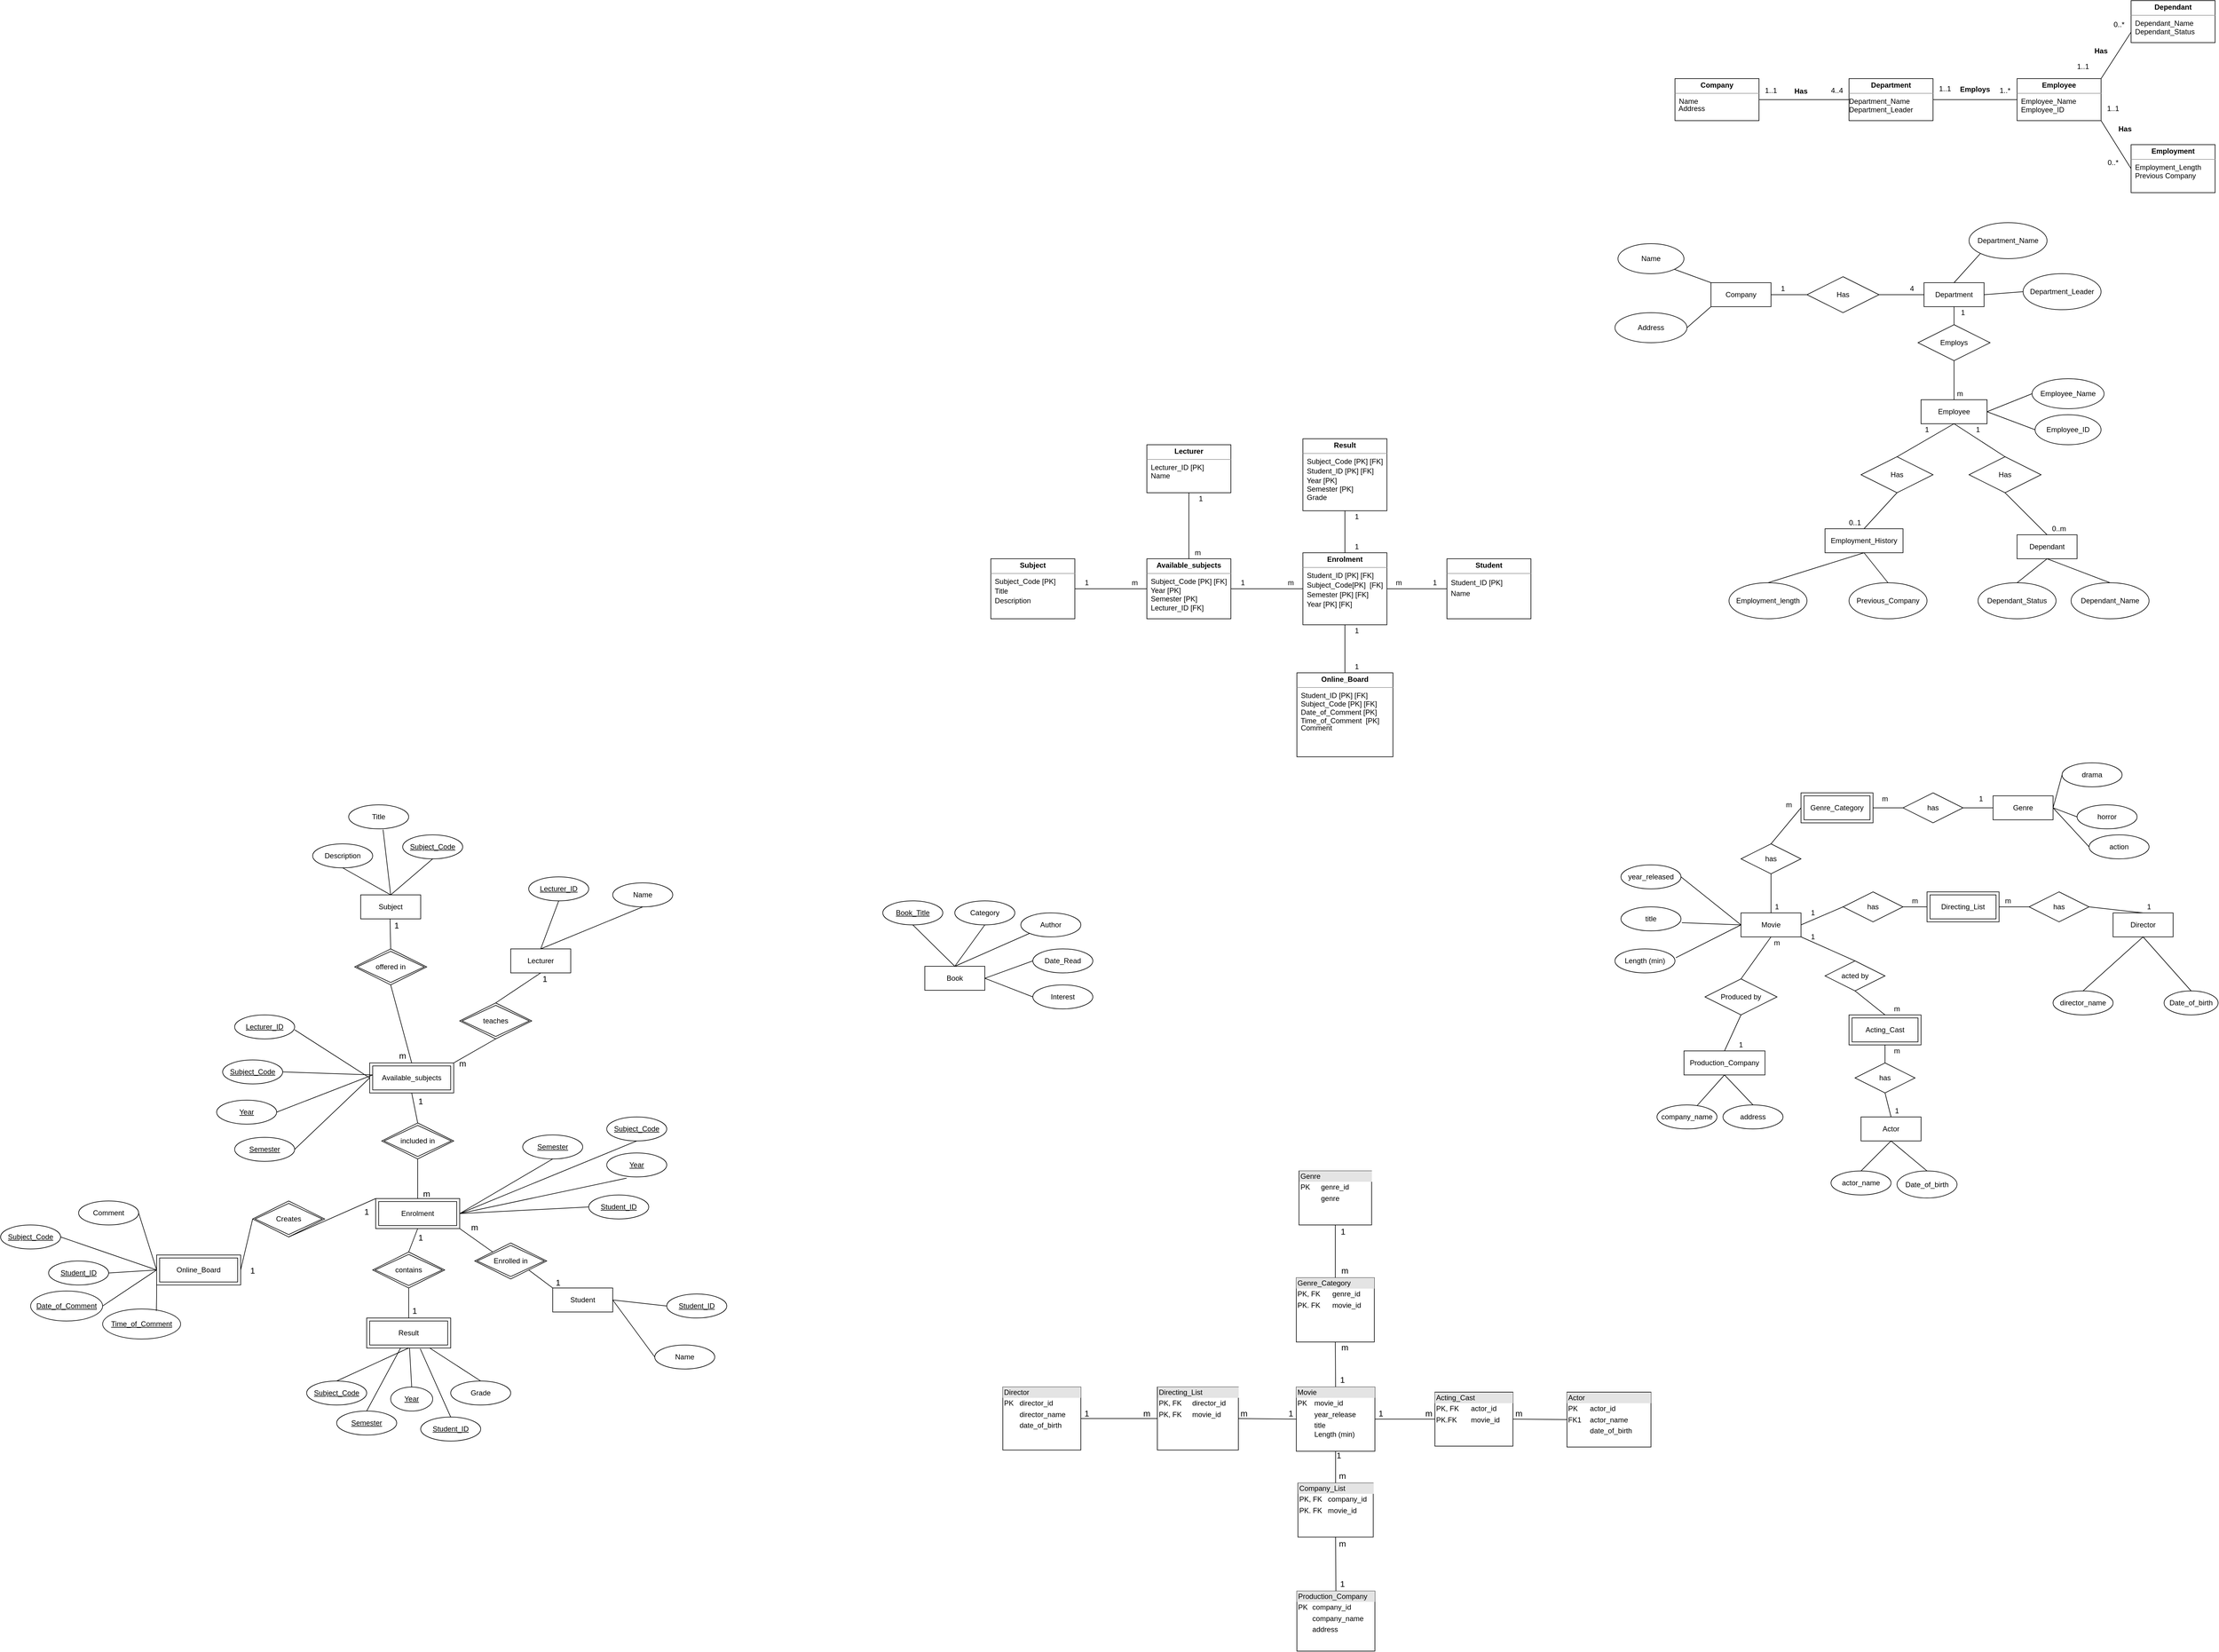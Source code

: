 <mxfile version="12.9.6" type="github">
  <diagram id="6DkOG1rdwAIXr64x-w1V" name="Page-1">
    <mxGraphModel dx="6423" dy="2971" grid="1" gridSize="10" guides="1" tooltips="1" connect="1" arrows="1" fold="1" page="1" pageScale="1" pageWidth="850" pageHeight="1100" math="0" shadow="0">
      <root>
        <mxCell id="0" />
        <mxCell id="1" parent="0" />
        <mxCell id="mapiuc-g3xAohrEqVc1D-4" value="&lt;p style=&quot;margin: 0px ; margin-top: 4px ; text-align: center&quot;&gt;&lt;b&gt;Company&lt;/b&gt;&lt;br&gt;&lt;/p&gt;&lt;hr size=&quot;1&quot;&gt;&lt;div style=&quot;height: 2px&quot;&gt;&amp;nbsp; Name&lt;/div&gt;&lt;div style=&quot;height: 2px&quot;&gt;&lt;br&gt;&lt;/div&gt;&lt;div style=&quot;height: 2px&quot;&gt;&lt;br&gt;&lt;/div&gt;&lt;div style=&quot;height: 2px&quot;&gt;&lt;br&gt;&lt;/div&gt;&lt;div style=&quot;height: 2px&quot;&gt;&lt;br&gt;&lt;/div&gt;&lt;div style=&quot;height: 2px&quot;&gt;&lt;br&gt;&lt;/div&gt;&lt;div style=&quot;height: 2px&quot;&gt;&amp;nbsp; Address&lt;br&gt;&lt;/div&gt;" style="verticalAlign=top;align=left;overflow=fill;fontSize=12;fontFamily=Helvetica;html=1;" parent="1" vertex="1">
          <mxGeometry x="-90" width="140" height="70" as="geometry" />
        </mxCell>
        <mxCell id="mapiuc-g3xAohrEqVc1D-5" value="&lt;p style=&quot;margin: 0px ; margin-top: 4px ; text-align: center&quot;&gt;&lt;b&gt;Department&lt;/b&gt;&lt;br&gt;&lt;/p&gt;&lt;hr size=&quot;1&quot;&gt;&lt;div style=&quot;height: 2px&quot;&gt;Department_Name&lt;/div&gt;&lt;div style=&quot;height: 2px&quot;&gt;&lt;br&gt;&lt;/div&gt;&lt;div style=&quot;height: 2px&quot;&gt;&lt;br&gt;&lt;/div&gt;&lt;div style=&quot;height: 2px&quot;&gt;&lt;br&gt;&lt;/div&gt;&lt;div style=&quot;height: 2px&quot;&gt;&lt;br&gt;&lt;/div&gt;&lt;div style=&quot;height: 2px&quot;&gt;&lt;br&gt;&lt;/div&gt;&lt;div style=&quot;height: 2px&quot;&gt;&lt;br&gt;&lt;/div&gt;&lt;div style=&quot;height: 2px&quot;&gt;Department_Leader&lt;br&gt;&lt;/div&gt;" style="verticalAlign=top;align=left;overflow=fill;fontSize=12;fontFamily=Helvetica;html=1;" parent="1" vertex="1">
          <mxGeometry x="200" width="140" height="70" as="geometry" />
        </mxCell>
        <mxCell id="mapiuc-g3xAohrEqVc1D-6" value="&lt;p style=&quot;margin: 0px ; margin-top: 4px ; text-align: center&quot;&gt;&lt;b&gt;Employee&lt;/b&gt;&lt;br&gt;&lt;/p&gt;&lt;hr size=&quot;1&quot;&gt;&lt;div style=&quot;height: 2px&quot;&gt;&amp;nbsp; Employee_Name&lt;/div&gt;&lt;div style=&quot;height: 2px&quot;&gt;&lt;br&gt;&lt;/div&gt;&lt;div style=&quot;height: 2px&quot;&gt;&lt;br&gt;&lt;/div&gt;&lt;div style=&quot;height: 2px&quot;&gt;&lt;br&gt;&lt;/div&gt;&lt;div style=&quot;height: 2px&quot;&gt;&lt;br&gt;&lt;/div&gt;&lt;div style=&quot;height: 2px&quot;&gt;&lt;br&gt;&lt;/div&gt;&lt;div style=&quot;height: 2px&quot;&gt;&lt;br&gt;&lt;/div&gt;&lt;div style=&quot;height: 2px&quot;&gt;&amp;nbsp; Employee_ID&lt;br&gt;&lt;/div&gt;" style="verticalAlign=top;align=left;overflow=fill;fontSize=12;fontFamily=Helvetica;html=1;" parent="1" vertex="1">
          <mxGeometry x="480" width="140" height="70" as="geometry" />
        </mxCell>
        <mxCell id="mapiuc-g3xAohrEqVc1D-7" value="&lt;p style=&quot;margin: 0px ; margin-top: 4px ; text-align: center&quot;&gt;&lt;b&gt;Dependant&lt;/b&gt;&lt;br&gt;&lt;/p&gt;&lt;hr size=&quot;1&quot;&gt;&lt;div style=&quot;height: 2px&quot;&gt;&amp;nbsp; Dependant_Name&lt;/div&gt;&lt;div style=&quot;height: 2px&quot;&gt;&lt;br&gt;&lt;/div&gt;&lt;div style=&quot;height: 2px&quot;&gt;&lt;br&gt;&lt;/div&gt;&lt;div style=&quot;height: 2px&quot;&gt;&lt;br&gt;&lt;/div&gt;&lt;div style=&quot;height: 2px&quot;&gt;&lt;br&gt;&lt;/div&gt;&lt;div style=&quot;height: 2px&quot;&gt;&lt;br&gt;&lt;/div&gt;&lt;div style=&quot;height: 2px&quot;&gt;&lt;br&gt;&lt;/div&gt;&lt;div style=&quot;height: 2px&quot;&gt;&amp;nbsp; Dependant_Status&lt;br&gt;&lt;/div&gt;" style="verticalAlign=top;align=left;overflow=fill;fontSize=12;fontFamily=Helvetica;html=1;" parent="1" vertex="1">
          <mxGeometry x="670" y="-130" width="140" height="70" as="geometry" />
        </mxCell>
        <mxCell id="mapiuc-g3xAohrEqVc1D-8" value="&lt;p style=&quot;margin: 0px ; margin-top: 4px ; text-align: center&quot;&gt;&lt;b&gt;Employment&lt;/b&gt;&lt;br&gt;&lt;/p&gt;&lt;hr size=&quot;1&quot;&gt;&lt;div style=&quot;height: 2px&quot;&gt;&amp;nbsp; Employment_Length&lt;/div&gt;&lt;div style=&quot;height: 2px&quot;&gt;&lt;br&gt;&lt;/div&gt;&lt;div style=&quot;height: 2px&quot;&gt;&lt;br&gt;&lt;/div&gt;&lt;div style=&quot;height: 2px&quot;&gt;&lt;br&gt;&lt;/div&gt;&lt;div style=&quot;height: 2px&quot;&gt;&lt;br&gt;&lt;/div&gt;&lt;div style=&quot;height: 2px&quot;&gt;&amp;nbsp;&lt;/div&gt;&lt;div style=&quot;height: 2px&quot;&gt;&lt;br&gt;&lt;/div&gt;&lt;div style=&quot;height: 2px&quot;&gt;&amp;nbsp; Previous Company&lt;br&gt;&lt;/div&gt;" style="verticalAlign=top;align=left;overflow=fill;fontSize=12;fontFamily=Helvetica;html=1;" parent="1" vertex="1">
          <mxGeometry x="670" y="110" width="140" height="80" as="geometry" />
        </mxCell>
        <mxCell id="mapiuc-g3xAohrEqVc1D-12" value="" style="endArrow=none;html=1;exitX=1;exitY=0.5;exitDx=0;exitDy=0;entryX=0;entryY=0.5;entryDx=0;entryDy=0;" parent="1" source="mapiuc-g3xAohrEqVc1D-4" target="mapiuc-g3xAohrEqVc1D-5" edge="1">
          <mxGeometry width="50" height="50" relative="1" as="geometry">
            <mxPoint x="240" y="130" as="sourcePoint" />
            <mxPoint x="290" y="80" as="targetPoint" />
          </mxGeometry>
        </mxCell>
        <mxCell id="mapiuc-g3xAohrEqVc1D-13" value="" style="endArrow=none;html=1;exitX=1;exitY=0.5;exitDx=0;exitDy=0;entryX=0;entryY=0.5;entryDx=0;entryDy=0;" parent="1" source="mapiuc-g3xAohrEqVc1D-5" target="mapiuc-g3xAohrEqVc1D-6" edge="1">
          <mxGeometry width="50" height="50" relative="1" as="geometry">
            <mxPoint x="410" y="29.41" as="sourcePoint" />
            <mxPoint x="470" y="29" as="targetPoint" />
          </mxGeometry>
        </mxCell>
        <mxCell id="mapiuc-g3xAohrEqVc1D-15" value="" style="endArrow=none;html=1;exitX=1;exitY=0;exitDx=0;exitDy=0;entryX=0;entryY=0.75;entryDx=0;entryDy=0;" parent="1" source="mapiuc-g3xAohrEqVc1D-6" target="mapiuc-g3xAohrEqVc1D-7" edge="1">
          <mxGeometry width="50" height="50" relative="1" as="geometry">
            <mxPoint x="660" y="-40.0" as="sourcePoint" />
            <mxPoint x="740" y="-40.0" as="targetPoint" />
          </mxGeometry>
        </mxCell>
        <mxCell id="mapiuc-g3xAohrEqVc1D-17" value="" style="endArrow=none;html=1;exitX=1;exitY=1;exitDx=0;exitDy=0;entryX=0;entryY=0.5;entryDx=0;entryDy=0;" parent="1" source="mapiuc-g3xAohrEqVc1D-6" target="mapiuc-g3xAohrEqVc1D-8" edge="1">
          <mxGeometry width="50" height="50" relative="1" as="geometry">
            <mxPoint x="610" y="240.0" as="sourcePoint" />
            <mxPoint x="690" y="240.0" as="targetPoint" />
          </mxGeometry>
        </mxCell>
        <mxCell id="mapiuc-g3xAohrEqVc1D-18" value="1..1" style="text;html=1;strokeColor=none;fillColor=none;align=center;verticalAlign=middle;whiteSpace=wrap;rounded=0;" parent="1" vertex="1">
          <mxGeometry x="50" y="10" width="40" height="20" as="geometry" />
        </mxCell>
        <mxCell id="mapiuc-g3xAohrEqVc1D-19" value="4..4" style="text;html=1;strokeColor=none;fillColor=none;align=center;verticalAlign=middle;whiteSpace=wrap;rounded=0;" parent="1" vertex="1">
          <mxGeometry x="160" y="10" width="40" height="20" as="geometry" />
        </mxCell>
        <mxCell id="mapiuc-g3xAohrEqVc1D-20" value="1..1" style="text;html=1;strokeColor=none;fillColor=none;align=center;verticalAlign=middle;whiteSpace=wrap;rounded=0;" parent="1" vertex="1">
          <mxGeometry x="340" y="7" width="40" height="20" as="geometry" />
        </mxCell>
        <mxCell id="mapiuc-g3xAohrEqVc1D-21" value="1..*" style="text;html=1;strokeColor=none;fillColor=none;align=center;verticalAlign=middle;whiteSpace=wrap;rounded=0;" parent="1" vertex="1">
          <mxGeometry x="440" y="10" width="40" height="20" as="geometry" />
        </mxCell>
        <mxCell id="mapiuc-g3xAohrEqVc1D-22" value="1..1" style="text;html=1;strokeColor=none;fillColor=none;align=center;verticalAlign=middle;whiteSpace=wrap;rounded=0;" parent="1" vertex="1">
          <mxGeometry x="570" y="-30" width="40" height="20" as="geometry" />
        </mxCell>
        <mxCell id="mapiuc-g3xAohrEqVc1D-23" value="0..*" style="text;html=1;strokeColor=none;fillColor=none;align=center;verticalAlign=middle;whiteSpace=wrap;rounded=0;" parent="1" vertex="1">
          <mxGeometry x="630" y="-100" width="40" height="20" as="geometry" />
        </mxCell>
        <mxCell id="mapiuc-g3xAohrEqVc1D-24" value="1..1" style="text;html=1;strokeColor=none;fillColor=none;align=center;verticalAlign=middle;whiteSpace=wrap;rounded=0;" parent="1" vertex="1">
          <mxGeometry x="620" y="40" width="40" height="20" as="geometry" />
        </mxCell>
        <mxCell id="mapiuc-g3xAohrEqVc1D-25" value="0..*" style="text;html=1;strokeColor=none;fillColor=none;align=center;verticalAlign=middle;whiteSpace=wrap;rounded=0;" parent="1" vertex="1">
          <mxGeometry x="620" y="130" width="40" height="20" as="geometry" />
        </mxCell>
        <mxCell id="mapiuc-g3xAohrEqVc1D-43" value="Has" style="text;align=center;fontStyle=1;verticalAlign=middle;spacingLeft=3;spacingRight=3;strokeColor=none;rotatable=0;points=[[0,0.5],[1,0.5]];portConstraint=eastwest;" parent="1" vertex="1">
          <mxGeometry x="80" y="7" width="80" height="26" as="geometry" />
        </mxCell>
        <mxCell id="mapiuc-g3xAohrEqVc1D-45" value="Employs" style="text;align=center;fontStyle=1;verticalAlign=middle;spacingLeft=3;spacingRight=3;strokeColor=none;rotatable=0;points=[[0,0.5],[1,0.5]];portConstraint=eastwest;" parent="1" vertex="1">
          <mxGeometry x="370" y="4" width="80" height="26" as="geometry" />
        </mxCell>
        <mxCell id="mapiuc-g3xAohrEqVc1D-46" value="Has" style="text;align=center;fontStyle=1;verticalAlign=middle;spacingLeft=3;spacingRight=3;strokeColor=none;rotatable=0;points=[[0,0.5],[1,0.5]];portConstraint=eastwest;" parent="1" vertex="1">
          <mxGeometry x="580" y="-60" width="80" height="26" as="geometry" />
        </mxCell>
        <mxCell id="mapiuc-g3xAohrEqVc1D-47" value="Has" style="text;align=center;fontStyle=1;verticalAlign=middle;spacingLeft=3;spacingRight=3;strokeColor=none;rotatable=0;points=[[0,0.5],[1,0.5]];portConstraint=eastwest;" parent="1" vertex="1">
          <mxGeometry x="620" y="70" width="80" height="26" as="geometry" />
        </mxCell>
        <mxCell id="mapiuc-g3xAohrEqVc1D-49" value="&lt;p style=&quot;margin: 0px ; margin-top: 4px ; text-align: center&quot;&gt;&lt;b&gt;Subject&lt;/b&gt;&lt;br&gt;&lt;/p&gt;&lt;hr size=&quot;1&quot;&gt;&lt;div style=&quot;height: 2px&quot;&gt;&amp;nbsp; Subject_Code [PK]&lt;br&gt;&lt;/div&gt;&lt;div style=&quot;height: 2px&quot;&gt;&lt;br&gt;&lt;/div&gt;&lt;div style=&quot;height: 2px&quot;&gt;&lt;br&gt;&lt;/div&gt;&lt;div style=&quot;height: 2px&quot;&gt;&lt;br&gt;&lt;/div&gt;&lt;div style=&quot;height: 2px&quot;&gt;&lt;br&gt;&lt;/div&gt;&lt;div style=&quot;height: 2px&quot;&gt;&lt;br&gt;&lt;/div&gt;&lt;div style=&quot;height: 2px&quot;&gt;&lt;br&gt;&lt;/div&gt;&lt;div style=&quot;height: 2px&quot;&gt;&lt;br&gt;&lt;/div&gt;&lt;div style=&quot;height: 2px&quot;&gt;&amp;nbsp; Title &lt;br&gt;&lt;/div&gt;&lt;div style=&quot;height: 2px&quot;&gt;&lt;br&gt;&lt;/div&gt;&lt;div style=&quot;height: 2px&quot;&gt;&lt;br&gt;&lt;/div&gt;&lt;div style=&quot;height: 2px&quot;&gt;&lt;br&gt;&lt;/div&gt;&lt;div style=&quot;height: 2px&quot;&gt;&lt;br&gt;&lt;/div&gt;&lt;div style=&quot;height: 2px&quot;&gt;&lt;br&gt;&lt;/div&gt;&lt;div style=&quot;height: 2px&quot;&gt;&lt;br&gt;&lt;/div&gt;&lt;div style=&quot;height: 2px&quot;&gt;&lt;br&gt;&lt;/div&gt;&lt;div style=&quot;height: 2px&quot;&gt;&amp;nbsp; Description&lt;br&gt;&lt;/div&gt;" style="verticalAlign=top;align=left;overflow=fill;fontSize=12;fontFamily=Helvetica;html=1;" parent="1" vertex="1">
          <mxGeometry x="-1230" y="800" width="140" height="100" as="geometry" />
        </mxCell>
        <mxCell id="mapiuc-g3xAohrEqVc1D-50" value="&lt;p style=&quot;margin: 0px ; margin-top: 4px ; text-align: center&quot;&gt;&lt;b&gt;Available_subjects&lt;/b&gt;&lt;br&gt;&lt;/p&gt;&lt;hr size=&quot;1&quot;&gt;&lt;div&gt;&amp;nbsp; Subject_Code [PK] [FK]&lt;br&gt;&lt;/div&gt;&lt;div&gt;&amp;nbsp; Year [PK]&lt;br&gt;&lt;/div&gt;&lt;div&gt;&amp;nbsp; Semester [PK]&lt;br&gt;&lt;/div&gt;&lt;div&gt;&amp;nbsp; Lecturer_ID [FK]&lt;br&gt;&lt;/div&gt;" style="verticalAlign=top;align=left;overflow=fill;fontSize=12;fontFamily=Helvetica;html=1;" parent="1" vertex="1">
          <mxGeometry x="-970" y="800" width="140" height="100" as="geometry" />
        </mxCell>
        <mxCell id="mapiuc-g3xAohrEqVc1D-51" value="&lt;p style=&quot;margin: 0px ; margin-top: 4px ; text-align: center&quot;&gt;&lt;b&gt;Lecturer&lt;/b&gt;&lt;br&gt;&lt;/p&gt;&lt;hr size=&quot;1&quot;&gt;&lt;div style=&quot;height: 2px&quot;&gt;&amp;nbsp; Lecturer_ID [PK]&lt;br&gt;&lt;/div&gt;&lt;div style=&quot;height: 2px&quot;&gt;&lt;br&gt;&lt;/div&gt;&lt;div style=&quot;height: 2px&quot;&gt;&lt;br&gt;&lt;/div&gt;&lt;div style=&quot;height: 2px&quot;&gt;&lt;br&gt;&lt;/div&gt;&lt;div style=&quot;height: 2px&quot;&gt;&lt;br&gt;&lt;/div&gt;&lt;div style=&quot;height: 2px&quot;&gt;&lt;br&gt;&lt;/div&gt;&lt;div style=&quot;height: 2px&quot;&gt;&lt;br&gt;&lt;/div&gt;&lt;div style=&quot;height: 2px&quot;&gt;&amp;nbsp; Name&lt;br&gt;&lt;/div&gt;" style="verticalAlign=top;align=left;overflow=fill;fontSize=12;fontFamily=Helvetica;html=1;" parent="1" vertex="1">
          <mxGeometry x="-970" y="610" width="140" height="80" as="geometry" />
        </mxCell>
        <mxCell id="mapiuc-g3xAohrEqVc1D-52" value="&lt;p style=&quot;margin: 0px ; margin-top: 4px ; text-align: center&quot;&gt;&lt;b&gt;Enrolment&lt;/b&gt;&lt;br&gt;&lt;/p&gt;&lt;hr size=&quot;1&quot;&gt;&lt;div style=&quot;height: 2px&quot;&gt;&amp;nbsp; Student_ID [PK] [FK]&lt;br&gt;&lt;/div&gt;&lt;div style=&quot;height: 2px&quot;&gt;&lt;br&gt;&lt;/div&gt;&lt;div style=&quot;height: 2px&quot;&gt;&lt;br&gt;&lt;/div&gt;&lt;div style=&quot;height: 2px&quot;&gt;&lt;br&gt;&lt;/div&gt;&lt;div style=&quot;height: 2px&quot;&gt;&lt;br&gt;&lt;/div&gt;&lt;div style=&quot;height: 2px&quot;&gt;&lt;br&gt;&lt;/div&gt;&lt;div style=&quot;height: 2px&quot;&gt;&lt;br&gt;&lt;/div&gt;&lt;div style=&quot;height: 2px&quot;&gt;&lt;br&gt;&lt;/div&gt;&lt;div style=&quot;height: 2px&quot;&gt;&amp;nbsp; Subject_Code[PK]&amp;nbsp; [FK]&lt;/div&gt;&lt;div style=&quot;height: 2px&quot;&gt;&lt;br&gt;&lt;/div&gt;&lt;div style=&quot;height: 2px&quot;&gt;&lt;br&gt;&lt;/div&gt;&lt;div style=&quot;height: 2px&quot;&gt;&lt;br&gt;&lt;/div&gt;&lt;div style=&quot;height: 2px&quot;&gt;&lt;br&gt;&lt;/div&gt;&lt;div style=&quot;height: 2px&quot;&gt;&lt;br&gt;&lt;/div&gt;&lt;div style=&quot;height: 2px&quot;&gt;&lt;br&gt;&lt;/div&gt;&lt;div style=&quot;height: 2px&quot;&gt;&lt;br&gt;&lt;/div&gt;&lt;div style=&quot;height: 2px&quot;&gt;&amp;nbsp; Semester [PK] [FK]&lt;/div&gt;&lt;div style=&quot;height: 2px&quot;&gt;&lt;br&gt;&lt;/div&gt;&lt;div style=&quot;height: 2px&quot;&gt;&lt;br&gt;&lt;/div&gt;&lt;div style=&quot;height: 2px&quot;&gt;&lt;br&gt;&lt;/div&gt;&lt;div style=&quot;height: 2px&quot;&gt;&lt;br&gt;&lt;/div&gt;&lt;div style=&quot;height: 2px&quot;&gt;&lt;br&gt;&lt;/div&gt;&lt;div style=&quot;height: 2px&quot;&gt;&amp;nbsp;&lt;br&gt;&lt;/div&gt;&lt;div style=&quot;height: 2px&quot;&gt;&lt;br&gt;&lt;/div&gt;&lt;div style=&quot;height: 2px&quot;&gt;&amp;nbsp; Year [PK] [FK]&lt;/div&gt;" style="verticalAlign=top;align=left;overflow=fill;fontSize=12;fontFamily=Helvetica;html=1;" parent="1" vertex="1">
          <mxGeometry x="-710" y="790" width="140" height="120" as="geometry" />
        </mxCell>
        <mxCell id="mapiuc-g3xAohrEqVc1D-53" value="&lt;p style=&quot;margin: 0px ; margin-top: 4px ; text-align: center&quot;&gt;&lt;b&gt;Online_Board&lt;/b&gt;&lt;br&gt;&lt;/p&gt;&lt;hr size=&quot;1&quot;&gt;&lt;div style=&quot;height: 2px&quot;&gt;&amp;nbsp; Student_ID [PK] [FK]&lt;/div&gt;&lt;div style=&quot;height: 2px&quot;&gt;&lt;br&gt;&lt;/div&gt;&lt;div style=&quot;height: 2px&quot;&gt;&lt;br&gt;&lt;/div&gt;&lt;div style=&quot;height: 2px&quot;&gt;&lt;br&gt;&lt;/div&gt;&lt;div style=&quot;height: 2px&quot;&gt;&lt;br&gt;&lt;/div&gt;&lt;div style=&quot;height: 2px&quot;&gt;&lt;br&gt;&lt;/div&gt;&lt;div style=&quot;height: 2px&quot;&gt;&lt;br&gt;&lt;/div&gt;&lt;div style=&quot;height: 2px&quot;&gt;&amp;nbsp; Subject_Code [PK] [FK]&lt;/div&gt;&lt;div style=&quot;height: 2px&quot;&gt;&lt;br&gt;&lt;/div&gt;&lt;div style=&quot;height: 2px&quot;&gt;&lt;br&gt;&lt;/div&gt;&lt;div style=&quot;height: 2px&quot;&gt;&lt;br&gt;&lt;/div&gt;&lt;div style=&quot;height: 2px&quot;&gt;&lt;br&gt;&lt;/div&gt;&lt;div style=&quot;height: 2px&quot;&gt;&lt;br&gt;&lt;/div&gt;&lt;div style=&quot;height: 2px&quot;&gt;&amp;nbsp; &lt;br&gt;&lt;/div&gt;&lt;div style=&quot;height: 2px&quot;&gt;&amp;nbsp; Date_of_Comment [PK]&lt;br&gt;&lt;/div&gt;&lt;div style=&quot;height: 2px&quot;&gt;&lt;br&gt;&lt;/div&gt;&lt;div style=&quot;height: 2px&quot;&gt;&lt;br&gt;&lt;/div&gt;&lt;div style=&quot;height: 2px&quot;&gt;&lt;br&gt;&lt;/div&gt;&lt;div style=&quot;height: 2px&quot;&gt;&lt;br&gt;&lt;/div&gt;&lt;div style=&quot;height: 2px&quot;&gt;&lt;br&gt;&lt;/div&gt;&lt;div style=&quot;height: 2px&quot;&gt;&lt;br&gt;&lt;/div&gt;&lt;div style=&quot;height: 2px&quot;&gt;&amp;nbsp; Time_of_Comment&amp;nbsp; [PK]&lt;br&gt;&lt;div style=&quot;height: 2px&quot;&gt;&lt;br&gt;&lt;/div&gt;&lt;div style=&quot;height: 2px&quot;&gt;&lt;br&gt;&lt;/div&gt;&lt;div style=&quot;height: 2px&quot;&gt;&lt;br&gt;&lt;/div&gt;&lt;div style=&quot;height: 2px&quot;&gt;&lt;br&gt;&lt;br&gt;&lt;/div&gt;&lt;/div&gt;&lt;div style=&quot;height: 2px&quot;&gt;&lt;br&gt;&lt;/div&gt;&lt;div style=&quot;height: 2px&quot;&gt;&lt;br&gt;&lt;/div&gt;&lt;div style=&quot;height: 2px&quot;&gt;&lt;br&gt;&lt;/div&gt;&lt;div style=&quot;height: 2px&quot;&gt;&lt;br&gt;&lt;/div&gt;&lt;div style=&quot;height: 2px&quot;&gt;&lt;br&gt;&lt;/div&gt;&lt;div style=&quot;height: 2px&quot;&gt;&amp;nbsp; Comment&lt;br&gt;&lt;/div&gt;&lt;div style=&quot;height: 2px&quot;&gt;&lt;br&gt;&lt;/div&gt;&lt;div style=&quot;height: 2px&quot;&gt;&lt;br&gt;&lt;/div&gt;&lt;div style=&quot;height: 2px&quot;&gt;&lt;br&gt;&lt;/div&gt;&lt;div style=&quot;height: 2px&quot;&gt;&lt;br&gt;&lt;/div&gt;&lt;div style=&quot;height: 2px&quot;&gt;&lt;br&gt;&lt;/div&gt;&lt;div style=&quot;height: 2px&quot;&gt;&lt;br&gt;&lt;/div&gt;" style="verticalAlign=top;align=left;overflow=fill;fontSize=12;fontFamily=Helvetica;html=1;" parent="1" vertex="1">
          <mxGeometry x="-720" y="990" width="160" height="140" as="geometry" />
        </mxCell>
        <mxCell id="mapiuc-g3xAohrEqVc1D-54" value="&lt;p style=&quot;margin: 0px ; margin-top: 4px ; text-align: center&quot;&gt;&lt;b&gt;Student&lt;/b&gt;&lt;br&gt;&lt;/p&gt;&lt;hr size=&quot;1&quot;&gt;&lt;div style=&quot;height: 2px&quot;&gt;&amp;nbsp; &lt;br&gt;&lt;/div&gt;&lt;div style=&quot;height: 2px&quot;&gt;&amp;nbsp; Student_ID [PK]&lt;/div&gt;&lt;div style=&quot;height: 2px&quot;&gt;&lt;br&gt;&lt;/div&gt;&lt;div style=&quot;height: 2px&quot;&gt;&lt;br&gt;&lt;/div&gt;&lt;div style=&quot;height: 2px&quot;&gt;&lt;br&gt;&lt;/div&gt;&lt;div style=&quot;height: 2px&quot;&gt;&lt;br&gt;&lt;/div&gt;&lt;div style=&quot;height: 2px&quot;&gt;&lt;br&gt;&lt;/div&gt;&lt;div style=&quot;height: 2px&quot;&gt;&lt;br&gt;&lt;/div&gt;&lt;div style=&quot;height: 2px&quot;&gt;&lt;br&gt;&lt;/div&gt;&lt;div style=&quot;height: 2px&quot;&gt;&lt;br&gt;&lt;/div&gt;&lt;div style=&quot;height: 2px&quot;&gt;&amp;nbsp; Name&lt;div style=&quot;height: 2px&quot;&gt;&lt;br&gt;&lt;/div&gt;&lt;div style=&quot;height: 2px&quot;&gt;&lt;br&gt;&lt;br&gt;&lt;/div&gt;&lt;div style=&quot;height: 2px&quot;&gt;&lt;br&gt;&lt;/div&gt;&lt;div style=&quot;height: 2px&quot;&gt;&lt;br&gt;&lt;/div&gt;&lt;div style=&quot;height: 2px&quot;&gt;&lt;br&gt;&lt;/div&gt;&lt;div style=&quot;height: 2px&quot;&gt;&lt;br&gt;&lt;br&gt;&lt;/div&gt;&lt;/div&gt;" style="verticalAlign=top;align=left;overflow=fill;fontSize=12;fontFamily=Helvetica;html=1;" parent="1" vertex="1">
          <mxGeometry x="-470" y="800" width="140" height="100" as="geometry" />
        </mxCell>
        <mxCell id="mapiuc-g3xAohrEqVc1D-55" value="&lt;p style=&quot;margin: 0px ; margin-top: 4px ; text-align: center&quot;&gt;&lt;b&gt;Result&lt;/b&gt;&lt;br&gt;&lt;/p&gt;&lt;hr size=&quot;1&quot;&gt;&lt;div style=&quot;height: 2px&quot;&gt;&amp;nbsp; Subject_Code [PK] [FK]&lt;/div&gt;&lt;div style=&quot;height: 2px&quot;&gt;&lt;br&gt;&lt;/div&gt;&lt;div style=&quot;height: 2px&quot;&gt;&lt;br&gt;&lt;/div&gt;&lt;div style=&quot;height: 2px&quot;&gt;&lt;br&gt;&lt;/div&gt;&lt;div style=&quot;height: 2px&quot;&gt;&lt;br&gt;&lt;/div&gt;&lt;div style=&quot;height: 2px&quot;&gt;&lt;br&gt;&lt;/div&gt;&lt;div style=&quot;height: 2px&quot;&gt;&lt;br&gt;&lt;/div&gt;&lt;div style=&quot;height: 2px&quot;&gt;&lt;br&gt;&lt;/div&gt;&lt;div style=&quot;height: 2px&quot;&gt;&amp;nbsp; Student_ID [PK] [FK]&lt;/div&gt;&lt;div style=&quot;height: 2px&quot;&gt;&lt;br&gt;&lt;/div&gt;&lt;div style=&quot;height: 2px&quot;&gt;&lt;br&gt;&lt;/div&gt;&lt;div style=&quot;height: 2px&quot;&gt;&lt;br&gt;&lt;/div&gt;&lt;div style=&quot;height: 2px&quot;&gt;&lt;br&gt;&lt;/div&gt;&lt;div style=&quot;height: 2px&quot;&gt;&lt;br&gt;&lt;/div&gt;&lt;div style=&quot;height: 2px&quot;&gt;&lt;br&gt;&lt;/div&gt;&lt;div style=&quot;height: 2px&quot;&gt;&amp;nbsp; &lt;br&gt;&lt;/div&gt;&lt;div style=&quot;height: 2px&quot;&gt;&amp;nbsp; Year [PK]&lt;/div&gt;&lt;div style=&quot;height: 2px&quot;&gt;&lt;br&gt;&lt;/div&gt;&lt;div style=&quot;height: 2px&quot;&gt;&lt;br&gt;&lt;/div&gt;&lt;div style=&quot;height: 2px&quot;&gt;&lt;br&gt;&lt;/div&gt;&lt;div style=&quot;height: 2px&quot;&gt;&lt;br&gt;&lt;/div&gt;&lt;div style=&quot;height: 2px&quot;&gt;&lt;br&gt;&lt;/div&gt;&lt;div style=&quot;height: 2px&quot;&gt;&lt;br&gt;&lt;/div&gt;&lt;div style=&quot;height: 2px&quot;&gt;&amp;nbsp; Semester [PK]&lt;/div&gt;&lt;div style=&quot;height: 2px&quot;&gt;&lt;br&gt;&lt;/div&gt;&lt;div style=&quot;height: 2px&quot;&gt;&lt;br&gt;&lt;/div&gt;&lt;div style=&quot;height: 2px&quot;&gt;&lt;br&gt;&lt;/div&gt;&lt;div style=&quot;height: 2px&quot;&gt;&lt;br&gt;&lt;/div&gt;&lt;div style=&quot;height: 2px&quot;&gt;&lt;br&gt;&lt;/div&gt;&lt;div style=&quot;height: 2px&quot;&gt;&lt;br&gt;&lt;/div&gt;&lt;div style=&quot;height: 2px&quot;&gt;&amp;nbsp; Grade&lt;br&gt;&lt;/div&gt;" style="verticalAlign=top;align=left;overflow=fill;fontSize=12;fontFamily=Helvetica;html=1;" parent="1" vertex="1">
          <mxGeometry x="-710" y="600" width="140" height="120" as="geometry" />
        </mxCell>
        <mxCell id="mapiuc-g3xAohrEqVc1D-56" value="" style="endArrow=none;html=1;rounded=0;entryX=0;entryY=0.5;entryDx=0;entryDy=0;" parent="1" target="mapiuc-g3xAohrEqVc1D-50" edge="1">
          <mxGeometry relative="1" as="geometry">
            <mxPoint x="-1090" y="850" as="sourcePoint" />
            <mxPoint x="-890" y="990" as="targetPoint" />
          </mxGeometry>
        </mxCell>
        <mxCell id="mapiuc-g3xAohrEqVc1D-57" value="" style="endArrow=none;html=1;rounded=0;exitX=0.5;exitY=1;exitDx=0;exitDy=0;" parent="1" source="mapiuc-g3xAohrEqVc1D-51" target="mapiuc-g3xAohrEqVc1D-50" edge="1">
          <mxGeometry relative="1" as="geometry">
            <mxPoint x="-940" y="770" as="sourcePoint" />
            <mxPoint x="-820" y="770" as="targetPoint" />
          </mxGeometry>
        </mxCell>
        <mxCell id="mapiuc-g3xAohrEqVc1D-58" value="" style="endArrow=none;html=1;rounded=0;exitX=1;exitY=0.5;exitDx=0;exitDy=0;entryX=0;entryY=0.5;entryDx=0;entryDy=0;" parent="1" source="mapiuc-g3xAohrEqVc1D-50" target="mapiuc-g3xAohrEqVc1D-52" edge="1">
          <mxGeometry relative="1" as="geometry">
            <mxPoint x="-820" y="849.5" as="sourcePoint" />
            <mxPoint x="-700" y="849.5" as="targetPoint" />
          </mxGeometry>
        </mxCell>
        <mxCell id="mapiuc-g3xAohrEqVc1D-59" value="" style="endArrow=none;html=1;rounded=0;exitX=0.5;exitY=1;exitDx=0;exitDy=0;entryX=0.5;entryY=0;entryDx=0;entryDy=0;" parent="1" source="mapiuc-g3xAohrEqVc1D-52" target="mapiuc-g3xAohrEqVc1D-53" edge="1">
          <mxGeometry relative="1" as="geometry">
            <mxPoint x="-650" y="950" as="sourcePoint" />
            <mxPoint x="-530" y="950" as="targetPoint" />
          </mxGeometry>
        </mxCell>
        <mxCell id="mapiuc-g3xAohrEqVc1D-60" value="" style="endArrow=none;html=1;rounded=0;exitX=0.5;exitY=1;exitDx=0;exitDy=0;entryX=0.5;entryY=0;entryDx=0;entryDy=0;" parent="1" source="mapiuc-g3xAohrEqVc1D-55" target="mapiuc-g3xAohrEqVc1D-52" edge="1">
          <mxGeometry relative="1" as="geometry">
            <mxPoint x="-1050" y="890" as="sourcePoint" />
            <mxPoint x="-930" y="890" as="targetPoint" />
          </mxGeometry>
        </mxCell>
        <mxCell id="mapiuc-g3xAohrEqVc1D-61" value="" style="endArrow=none;html=1;rounded=0;exitX=0;exitY=0.5;exitDx=0;exitDy=0;entryX=1;entryY=0.5;entryDx=0;entryDy=0;" parent="1" source="mapiuc-g3xAohrEqVc1D-54" target="mapiuc-g3xAohrEqVc1D-52" edge="1">
          <mxGeometry relative="1" as="geometry">
            <mxPoint x="-1040" y="900" as="sourcePoint" />
            <mxPoint x="-920" y="900" as="targetPoint" />
          </mxGeometry>
        </mxCell>
        <mxCell id="mapiuc-g3xAohrEqVc1D-63" value="1" style="text;html=1;strokeColor=none;fillColor=none;align=center;verticalAlign=middle;whiteSpace=wrap;rounded=0;" parent="1" vertex="1">
          <mxGeometry x="-1090" y="830" width="40" height="20" as="geometry" />
        </mxCell>
        <mxCell id="mapiuc-g3xAohrEqVc1D-64" value="m" style="text;html=1;strokeColor=none;fillColor=none;align=center;verticalAlign=middle;whiteSpace=wrap;rounded=0;" parent="1" vertex="1">
          <mxGeometry x="-1010" y="830" width="40" height="20" as="geometry" />
        </mxCell>
        <mxCell id="mapiuc-g3xAohrEqVc1D-66" value="m" style="text;html=1;strokeColor=none;fillColor=none;align=center;verticalAlign=middle;whiteSpace=wrap;rounded=0;" parent="1" vertex="1">
          <mxGeometry x="-905" y="780" width="40" height="20" as="geometry" />
        </mxCell>
        <mxCell id="mapiuc-g3xAohrEqVc1D-67" value="1" style="text;html=1;strokeColor=none;fillColor=none;align=center;verticalAlign=middle;whiteSpace=wrap;rounded=0;" parent="1" vertex="1">
          <mxGeometry x="-900" y="690" width="40" height="20" as="geometry" />
        </mxCell>
        <mxCell id="mapiuc-g3xAohrEqVc1D-68" value="1" style="text;html=1;strokeColor=none;fillColor=none;align=center;verticalAlign=middle;whiteSpace=wrap;rounded=0;" parent="1" vertex="1">
          <mxGeometry x="-830" y="830" width="40" height="20" as="geometry" />
        </mxCell>
        <mxCell id="mapiuc-g3xAohrEqVc1D-69" value="m" style="text;html=1;strokeColor=none;fillColor=none;align=center;verticalAlign=middle;whiteSpace=wrap;rounded=0;" parent="1" vertex="1">
          <mxGeometry x="-750" y="830" width="40" height="20" as="geometry" />
        </mxCell>
        <mxCell id="mapiuc-g3xAohrEqVc1D-70" value="1" style="text;html=1;strokeColor=none;fillColor=none;align=center;verticalAlign=middle;whiteSpace=wrap;rounded=0;" parent="1" vertex="1">
          <mxGeometry x="-640" y="720" width="40" height="20" as="geometry" />
        </mxCell>
        <mxCell id="mapiuc-g3xAohrEqVc1D-71" value="1" style="text;html=1;strokeColor=none;fillColor=none;align=center;verticalAlign=middle;whiteSpace=wrap;rounded=0;" parent="1" vertex="1">
          <mxGeometry x="-640" y="770" width="40" height="20" as="geometry" />
        </mxCell>
        <mxCell id="mapiuc-g3xAohrEqVc1D-72" value="1" style="text;html=1;strokeColor=none;fillColor=none;align=center;verticalAlign=middle;whiteSpace=wrap;rounded=0;" parent="1" vertex="1">
          <mxGeometry x="-510" y="830" width="40" height="20" as="geometry" />
        </mxCell>
        <mxCell id="mapiuc-g3xAohrEqVc1D-73" value="m" style="text;html=1;strokeColor=none;fillColor=none;align=center;verticalAlign=middle;whiteSpace=wrap;rounded=0;" parent="1" vertex="1">
          <mxGeometry x="-570" y="830" width="40" height="20" as="geometry" />
        </mxCell>
        <mxCell id="mapiuc-g3xAohrEqVc1D-74" value="1" style="text;html=1;strokeColor=none;fillColor=none;align=center;verticalAlign=middle;whiteSpace=wrap;rounded=0;" parent="1" vertex="1">
          <mxGeometry x="-640" y="910" width="40" height="20" as="geometry" />
        </mxCell>
        <mxCell id="mapiuc-g3xAohrEqVc1D-75" value="1" style="text;html=1;strokeColor=none;fillColor=none;align=center;verticalAlign=middle;whiteSpace=wrap;rounded=0;" parent="1" vertex="1">
          <mxGeometry x="-640" y="970" width="40" height="20" as="geometry" />
        </mxCell>
        <mxCell id="mapiuc-g3xAohrEqVc1D-76" value="Company" style="whiteSpace=wrap;html=1;align=center;" parent="1" vertex="1">
          <mxGeometry x="-30" y="340" width="100" height="40" as="geometry" />
        </mxCell>
        <mxCell id="mapiuc-g3xAohrEqVc1D-94" value="Dependant" style="whiteSpace=wrap;html=1;align=center;" parent="1" vertex="1">
          <mxGeometry x="480" y="760" width="100" height="40" as="geometry" />
        </mxCell>
        <mxCell id="mapiuc-g3xAohrEqVc1D-95" value="Department" style="whiteSpace=wrap;html=1;align=center;" parent="1" vertex="1">
          <mxGeometry x="325" y="340" width="100" height="40" as="geometry" />
        </mxCell>
        <mxCell id="mapiuc-g3xAohrEqVc1D-96" value="Employment_History" style="whiteSpace=wrap;html=1;align=center;" parent="1" vertex="1">
          <mxGeometry x="160" y="750" width="130" height="40" as="geometry" />
        </mxCell>
        <mxCell id="mapiuc-g3xAohrEqVc1D-97" value="Employee" style="whiteSpace=wrap;html=1;align=center;" parent="1" vertex="1">
          <mxGeometry x="320" y="535" width="110" height="40" as="geometry" />
        </mxCell>
        <mxCell id="mapiuc-g3xAohrEqVc1D-99" value="" style="endArrow=none;html=1;rounded=0;exitX=1;exitY=0.5;exitDx=0;exitDy=0;entryX=0;entryY=0.5;entryDx=0;entryDy=0;" parent="1" source="mapiuc-g3xAohrEqVc1D-76" target="mapiuc-g3xAohrEqVc1D-103" edge="1">
          <mxGeometry relative="1" as="geometry">
            <mxPoint x="400" y="410" as="sourcePoint" />
            <mxPoint x="560" y="410" as="targetPoint" />
          </mxGeometry>
        </mxCell>
        <mxCell id="mapiuc-g3xAohrEqVc1D-100" value="" style="endArrow=none;html=1;rounded=0;exitX=0.5;exitY=1;exitDx=0;exitDy=0;entryX=0.5;entryY=0;entryDx=0;entryDy=0;" parent="1" source="mapiuc-g3xAohrEqVc1D-95" target="mapiuc-g3xAohrEqVc1D-106" edge="1">
          <mxGeometry relative="1" as="geometry">
            <mxPoint x="580" y="380" as="sourcePoint" />
            <mxPoint x="660" y="380" as="targetPoint" />
          </mxGeometry>
        </mxCell>
        <mxCell id="mapiuc-g3xAohrEqVc1D-102" value="" style="endArrow=none;html=1;rounded=0;exitX=0.5;exitY=0;exitDx=0;exitDy=0;entryX=0.5;entryY=1;entryDx=0;entryDy=0;" parent="1" source="mapiuc-g3xAohrEqVc1D-96" target="mapiuc-g3xAohrEqVc1D-107" edge="1">
          <mxGeometry relative="1" as="geometry">
            <mxPoint x="500" y="490" as="sourcePoint" />
            <mxPoint x="500" y="560.0" as="targetPoint" />
          </mxGeometry>
        </mxCell>
        <mxCell id="mapiuc-g3xAohrEqVc1D-103" value="Has" style="shape=rhombus;perimeter=rhombusPerimeter;whiteSpace=wrap;html=1;align=center;" parent="1" vertex="1">
          <mxGeometry x="130" y="330" width="120" height="60" as="geometry" />
        </mxCell>
        <mxCell id="mapiuc-g3xAohrEqVc1D-104" value="" style="endArrow=none;html=1;rounded=0;exitX=1;exitY=0.5;exitDx=0;exitDy=0;entryX=0;entryY=0.5;entryDx=0;entryDy=0;" parent="1" source="mapiuc-g3xAohrEqVc1D-103" target="mapiuc-g3xAohrEqVc1D-95" edge="1">
          <mxGeometry relative="1" as="geometry">
            <mxPoint x="510" y="360" as="sourcePoint" />
            <mxPoint x="510" y="430.0" as="targetPoint" />
          </mxGeometry>
        </mxCell>
        <mxCell id="mapiuc-g3xAohrEqVc1D-106" value="Employs" style="shape=rhombus;perimeter=rhombusPerimeter;whiteSpace=wrap;html=1;align=center;" parent="1" vertex="1">
          <mxGeometry x="315" y="410" width="120" height="60" as="geometry" />
        </mxCell>
        <mxCell id="mapiuc-g3xAohrEqVc1D-107" value="Has" style="shape=rhombus;perimeter=rhombusPerimeter;whiteSpace=wrap;html=1;align=center;" parent="1" vertex="1">
          <mxGeometry x="220" y="630" width="120" height="60" as="geometry" />
        </mxCell>
        <mxCell id="mapiuc-g3xAohrEqVc1D-108" value="Has" style="shape=rhombus;perimeter=rhombusPerimeter;whiteSpace=wrap;html=1;align=center;" parent="1" vertex="1">
          <mxGeometry x="400" y="630" width="120" height="60" as="geometry" />
        </mxCell>
        <mxCell id="mapiuc-g3xAohrEqVc1D-109" value="" style="endArrow=none;html=1;rounded=0;exitX=0.5;exitY=0;exitDx=0;exitDy=0;entryX=0.5;entryY=1;entryDx=0;entryDy=0;" parent="1" source="mapiuc-g3xAohrEqVc1D-97" target="mapiuc-g3xAohrEqVc1D-106" edge="1">
          <mxGeometry relative="1" as="geometry">
            <mxPoint x="350" y="730" as="sourcePoint" />
            <mxPoint x="400" y="670" as="targetPoint" />
          </mxGeometry>
        </mxCell>
        <mxCell id="mapiuc-g3xAohrEqVc1D-110" value="" style="endArrow=none;html=1;rounded=0;exitX=0.5;exitY=0;exitDx=0;exitDy=0;entryX=0.5;entryY=1;entryDx=0;entryDy=0;" parent="1" source="mapiuc-g3xAohrEqVc1D-107" target="mapiuc-g3xAohrEqVc1D-97" edge="1">
          <mxGeometry relative="1" as="geometry">
            <mxPoint x="360" y="740" as="sourcePoint" />
            <mxPoint x="410" y="680" as="targetPoint" />
          </mxGeometry>
        </mxCell>
        <mxCell id="mapiuc-g3xAohrEqVc1D-111" value="" style="endArrow=none;html=1;rounded=0;exitX=0.5;exitY=0;exitDx=0;exitDy=0;entryX=0.5;entryY=1;entryDx=0;entryDy=0;" parent="1" source="mapiuc-g3xAohrEqVc1D-108" target="mapiuc-g3xAohrEqVc1D-97" edge="1">
          <mxGeometry relative="1" as="geometry">
            <mxPoint x="370" y="750" as="sourcePoint" />
            <mxPoint x="420" y="690" as="targetPoint" />
          </mxGeometry>
        </mxCell>
        <mxCell id="mapiuc-g3xAohrEqVc1D-112" value="" style="endArrow=none;html=1;rounded=0;exitX=0.5;exitY=0;exitDx=0;exitDy=0;entryX=0.5;entryY=1;entryDx=0;entryDy=0;" parent="1" source="mapiuc-g3xAohrEqVc1D-94" target="mapiuc-g3xAohrEqVc1D-108" edge="1">
          <mxGeometry relative="1" as="geometry">
            <mxPoint x="380" y="760" as="sourcePoint" />
            <mxPoint x="430" y="700" as="targetPoint" />
          </mxGeometry>
        </mxCell>
        <mxCell id="mapiuc-g3xAohrEqVc1D-113" value="1" style="text;html=1;strokeColor=none;fillColor=none;align=center;verticalAlign=middle;whiteSpace=wrap;rounded=0;" parent="1" vertex="1">
          <mxGeometry x="70" y="340" width="40" height="20" as="geometry" />
        </mxCell>
        <mxCell id="mapiuc-g3xAohrEqVc1D-114" value="4" style="text;html=1;strokeColor=none;fillColor=none;align=center;verticalAlign=middle;whiteSpace=wrap;rounded=0;" parent="1" vertex="1">
          <mxGeometry x="285" y="340" width="40" height="20" as="geometry" />
        </mxCell>
        <mxCell id="mapiuc-g3xAohrEqVc1D-115" value="1" style="text;html=1;strokeColor=none;fillColor=none;align=center;verticalAlign=middle;whiteSpace=wrap;rounded=0;" parent="1" vertex="1">
          <mxGeometry x="370" y="380" width="40" height="20" as="geometry" />
        </mxCell>
        <mxCell id="mapiuc-g3xAohrEqVc1D-117" value="m" style="text;html=1;strokeColor=none;fillColor=none;align=center;verticalAlign=middle;whiteSpace=wrap;rounded=0;" parent="1" vertex="1">
          <mxGeometry x="365" y="515" width="40" height="20" as="geometry" />
        </mxCell>
        <mxCell id="mapiuc-g3xAohrEqVc1D-118" value="1" style="text;html=1;strokeColor=none;fillColor=none;align=center;verticalAlign=middle;whiteSpace=wrap;rounded=0;" parent="1" vertex="1">
          <mxGeometry x="395" y="575" width="40" height="20" as="geometry" />
        </mxCell>
        <mxCell id="mapiuc-g3xAohrEqVc1D-119" value="1" style="text;html=1;strokeColor=none;fillColor=none;align=center;verticalAlign=middle;whiteSpace=wrap;rounded=0;" parent="1" vertex="1">
          <mxGeometry x="310" y="575" width="40" height="20" as="geometry" />
        </mxCell>
        <mxCell id="mapiuc-g3xAohrEqVc1D-120" value="0..m" style="text;html=1;strokeColor=none;fillColor=none;align=center;verticalAlign=middle;whiteSpace=wrap;rounded=0;" parent="1" vertex="1">
          <mxGeometry x="530" y="740" width="40" height="20" as="geometry" />
        </mxCell>
        <mxCell id="mapiuc-g3xAohrEqVc1D-121" value="0..1" style="text;html=1;strokeColor=none;fillColor=none;align=center;verticalAlign=middle;whiteSpace=wrap;rounded=0;" parent="1" vertex="1">
          <mxGeometry x="190" y="730" width="40" height="20" as="geometry" />
        </mxCell>
        <mxCell id="mapiuc-g3xAohrEqVc1D-122" value="Address" style="ellipse;whiteSpace=wrap;html=1;align=center;" parent="1" vertex="1">
          <mxGeometry x="-190" y="390" width="120" height="50" as="geometry" />
        </mxCell>
        <mxCell id="mapiuc-g3xAohrEqVc1D-123" value="Name" style="ellipse;whiteSpace=wrap;html=1;align=center;" parent="1" vertex="1">
          <mxGeometry x="-185" y="275" width="110" height="50" as="geometry" />
        </mxCell>
        <mxCell id="mapiuc-g3xAohrEqVc1D-124" value="Department_Name" style="ellipse;whiteSpace=wrap;html=1;align=center;" parent="1" vertex="1">
          <mxGeometry x="400" y="240" width="130" height="60" as="geometry" />
        </mxCell>
        <mxCell id="mapiuc-g3xAohrEqVc1D-125" value="Department_Leader" style="ellipse;whiteSpace=wrap;html=1;align=center;" parent="1" vertex="1">
          <mxGeometry x="490" y="325" width="130" height="60" as="geometry" />
        </mxCell>
        <mxCell id="mapiuc-g3xAohrEqVc1D-127" value="Employee_Name" style="ellipse;whiteSpace=wrap;html=1;align=center;" parent="1" vertex="1">
          <mxGeometry x="505" y="500" width="120" height="50" as="geometry" />
        </mxCell>
        <mxCell id="mapiuc-g3xAohrEqVc1D-128" value="Employee_ID" style="ellipse;whiteSpace=wrap;html=1;align=center;" parent="1" vertex="1">
          <mxGeometry x="510" y="560" width="110" height="50" as="geometry" />
        </mxCell>
        <mxCell id="mapiuc-g3xAohrEqVc1D-129" value="Dependant_Name" style="ellipse;whiteSpace=wrap;html=1;align=center;" parent="1" vertex="1">
          <mxGeometry x="570" y="840" width="130" height="60" as="geometry" />
        </mxCell>
        <mxCell id="mapiuc-g3xAohrEqVc1D-130" value="Dependant_Status" style="ellipse;whiteSpace=wrap;html=1;align=center;" parent="1" vertex="1">
          <mxGeometry x="415" y="840" width="130" height="60" as="geometry" />
        </mxCell>
        <mxCell id="mapiuc-g3xAohrEqVc1D-131" value="Employment_length" style="ellipse;whiteSpace=wrap;html=1;align=center;" parent="1" vertex="1">
          <mxGeometry y="840" width="130" height="60" as="geometry" />
        </mxCell>
        <mxCell id="mapiuc-g3xAohrEqVc1D-132" value="Previous_Company" style="ellipse;whiteSpace=wrap;html=1;align=center;" parent="1" vertex="1">
          <mxGeometry x="200" y="840" width="130" height="60" as="geometry" />
        </mxCell>
        <mxCell id="mapiuc-g3xAohrEqVc1D-133" value="" style="endArrow=none;html=1;rounded=0;exitX=1;exitY=1;exitDx=0;exitDy=0;entryX=0;entryY=0;entryDx=0;entryDy=0;" parent="1" source="mapiuc-g3xAohrEqVc1D-123" target="mapiuc-g3xAohrEqVc1D-76" edge="1">
          <mxGeometry relative="1" as="geometry">
            <mxPoint x="-30" y="324.17" as="sourcePoint" />
            <mxPoint x="45" y="324.17" as="targetPoint" />
          </mxGeometry>
        </mxCell>
        <mxCell id="mapiuc-g3xAohrEqVc1D-134" value="" style="endArrow=none;html=1;rounded=0;exitX=1;exitY=0.5;exitDx=0;exitDy=0;entryX=0;entryY=1;entryDx=0;entryDy=0;" parent="1" source="mapiuc-g3xAohrEqVc1D-122" target="mapiuc-g3xAohrEqVc1D-76" edge="1">
          <mxGeometry relative="1" as="geometry">
            <mxPoint x="270" y="380" as="sourcePoint" />
            <mxPoint x="345" y="380" as="targetPoint" />
          </mxGeometry>
        </mxCell>
        <mxCell id="mapiuc-g3xAohrEqVc1D-135" value="" style="endArrow=none;html=1;rounded=0;exitX=0;exitY=1;exitDx=0;exitDy=0;entryX=0.5;entryY=0;entryDx=0;entryDy=0;" parent="1" source="mapiuc-g3xAohrEqVc1D-124" target="mapiuc-g3xAohrEqVc1D-95" edge="1">
          <mxGeometry relative="1" as="geometry">
            <mxPoint x="280" y="390" as="sourcePoint" />
            <mxPoint x="355" y="390" as="targetPoint" />
          </mxGeometry>
        </mxCell>
        <mxCell id="mapiuc-g3xAohrEqVc1D-136" value="" style="endArrow=none;html=1;rounded=0;exitX=1;exitY=0.5;exitDx=0;exitDy=0;entryX=0;entryY=0.5;entryDx=0;entryDy=0;" parent="1" source="mapiuc-g3xAohrEqVc1D-95" target="mapiuc-g3xAohrEqVc1D-125" edge="1">
          <mxGeometry relative="1" as="geometry">
            <mxPoint x="290" y="400" as="sourcePoint" />
            <mxPoint x="365" y="400" as="targetPoint" />
          </mxGeometry>
        </mxCell>
        <mxCell id="mapiuc-g3xAohrEqVc1D-137" value="" style="endArrow=none;html=1;rounded=0;exitX=1;exitY=0.5;exitDx=0;exitDy=0;entryX=0;entryY=0.5;entryDx=0;entryDy=0;" parent="1" source="mapiuc-g3xAohrEqVc1D-97" target="mapiuc-g3xAohrEqVc1D-127" edge="1">
          <mxGeometry relative="1" as="geometry">
            <mxPoint x="300" y="410" as="sourcePoint" />
            <mxPoint x="375" y="410" as="targetPoint" />
          </mxGeometry>
        </mxCell>
        <mxCell id="mapiuc-g3xAohrEqVc1D-138" value="" style="endArrow=none;html=1;rounded=0;exitX=1;exitY=0.5;exitDx=0;exitDy=0;entryX=0;entryY=0.5;entryDx=0;entryDy=0;" parent="1" source="mapiuc-g3xAohrEqVc1D-97" target="mapiuc-g3xAohrEqVc1D-128" edge="1">
          <mxGeometry relative="1" as="geometry">
            <mxPoint x="310" y="420" as="sourcePoint" />
            <mxPoint x="385" y="420" as="targetPoint" />
          </mxGeometry>
        </mxCell>
        <mxCell id="mapiuc-g3xAohrEqVc1D-139" value="" style="endArrow=none;html=1;rounded=0;exitX=0.5;exitY=1;exitDx=0;exitDy=0;entryX=0.5;entryY=0;entryDx=0;entryDy=0;" parent="1" source="mapiuc-g3xAohrEqVc1D-96" target="mapiuc-g3xAohrEqVc1D-131" edge="1">
          <mxGeometry relative="1" as="geometry">
            <mxPoint x="320" y="430" as="sourcePoint" />
            <mxPoint x="395" y="430" as="targetPoint" />
          </mxGeometry>
        </mxCell>
        <mxCell id="mapiuc-g3xAohrEqVc1D-140" value="" style="endArrow=none;html=1;rounded=0;exitX=0.5;exitY=0;exitDx=0;exitDy=0;entryX=0.5;entryY=1;entryDx=0;entryDy=0;" parent="1" source="mapiuc-g3xAohrEqVc1D-132" target="mapiuc-g3xAohrEqVc1D-96" edge="1">
          <mxGeometry relative="1" as="geometry">
            <mxPoint x="330" y="440" as="sourcePoint" />
            <mxPoint x="405" y="440" as="targetPoint" />
          </mxGeometry>
        </mxCell>
        <mxCell id="mapiuc-g3xAohrEqVc1D-141" value="" style="endArrow=none;html=1;rounded=0;exitX=0.5;exitY=0;exitDx=0;exitDy=0;entryX=0.5;entryY=1;entryDx=0;entryDy=0;" parent="1" source="mapiuc-g3xAohrEqVc1D-130" target="mapiuc-g3xAohrEqVc1D-94" edge="1">
          <mxGeometry relative="1" as="geometry">
            <mxPoint x="340" y="450" as="sourcePoint" />
            <mxPoint x="415" y="450" as="targetPoint" />
          </mxGeometry>
        </mxCell>
        <mxCell id="mapiuc-g3xAohrEqVc1D-142" value="" style="endArrow=none;html=1;rounded=0;exitX=0.5;exitY=1;exitDx=0;exitDy=0;entryX=0.5;entryY=0;entryDx=0;entryDy=0;" parent="1" source="mapiuc-g3xAohrEqVc1D-94" target="mapiuc-g3xAohrEqVc1D-129" edge="1">
          <mxGeometry relative="1" as="geometry">
            <mxPoint x="350" y="460" as="sourcePoint" />
            <mxPoint x="425" y="460" as="targetPoint" />
          </mxGeometry>
        </mxCell>
        <mxCell id="mapiuc-g3xAohrEqVc1D-143" value="Movie" style="whiteSpace=wrap;html=1;align=center;" parent="1" vertex="1">
          <mxGeometry x="20" y="1390" width="100" height="40" as="geometry" />
        </mxCell>
        <mxCell id="mapiuc-g3xAohrEqVc1D-145" value="Genre" style="whiteSpace=wrap;html=1;align=center;" parent="1" vertex="1">
          <mxGeometry x="440" y="1195" width="100" height="40" as="geometry" />
        </mxCell>
        <mxCell id="mapiuc-g3xAohrEqVc1D-146" value="Director" style="whiteSpace=wrap;html=1;align=center;" parent="1" vertex="1">
          <mxGeometry x="640" y="1390" width="100" height="40" as="geometry" />
        </mxCell>
        <mxCell id="mapiuc-g3xAohrEqVc1D-147" value="Actor" style="whiteSpace=wrap;html=1;align=center;" parent="1" vertex="1">
          <mxGeometry x="220" y="1730" width="100" height="40" as="geometry" />
        </mxCell>
        <mxCell id="mapiuc-g3xAohrEqVc1D-148" value="Production_Company" style="whiteSpace=wrap;html=1;align=center;" parent="1" vertex="1">
          <mxGeometry x="-75" y="1620" width="135" height="40" as="geometry" />
        </mxCell>
        <mxCell id="mapiuc-g3xAohrEqVc1D-149" value="Length (min)" style="ellipse;whiteSpace=wrap;html=1;align=center;" parent="1" vertex="1">
          <mxGeometry x="-190" y="1450" width="100" height="40" as="geometry" />
        </mxCell>
        <mxCell id="mapiuc-g3xAohrEqVc1D-150" value="title" style="ellipse;whiteSpace=wrap;html=1;align=center;" parent="1" vertex="1">
          <mxGeometry x="-180" y="1380" width="100" height="40" as="geometry" />
        </mxCell>
        <mxCell id="mapiuc-g3xAohrEqVc1D-151" value="year_released" style="ellipse;whiteSpace=wrap;html=1;align=center;" parent="1" vertex="1">
          <mxGeometry x="-180" y="1310" width="100" height="40" as="geometry" />
        </mxCell>
        <mxCell id="mapiuc-g3xAohrEqVc1D-152" value="horror" style="ellipse;whiteSpace=wrap;html=1;align=center;" parent="1" vertex="1">
          <mxGeometry x="580" y="1210" width="100" height="40" as="geometry" />
        </mxCell>
        <mxCell id="mapiuc-g3xAohrEqVc1D-153" value="action" style="ellipse;whiteSpace=wrap;html=1;align=center;" parent="1" vertex="1">
          <mxGeometry x="600" y="1260" width="100" height="40" as="geometry" />
        </mxCell>
        <mxCell id="mapiuc-g3xAohrEqVc1D-154" value="drama" style="ellipse;whiteSpace=wrap;html=1;align=center;" parent="1" vertex="1">
          <mxGeometry x="555" y="1140" width="100" height="40" as="geometry" />
        </mxCell>
        <mxCell id="mapiuc-g3xAohrEqVc1D-155" value="" style="endArrow=none;html=1;rounded=0;exitX=1.015;exitY=0.367;exitDx=0;exitDy=0;entryX=0;entryY=0.5;entryDx=0;entryDy=0;exitPerimeter=0;" parent="1" source="mapiuc-g3xAohrEqVc1D-149" target="mapiuc-g3xAohrEqVc1D-143" edge="1">
          <mxGeometry relative="1" as="geometry">
            <mxPoint x="50" y="1590" as="sourcePoint" />
            <mxPoint x="210" y="1590" as="targetPoint" />
          </mxGeometry>
        </mxCell>
        <mxCell id="mapiuc-g3xAohrEqVc1D-156" value="" style="endArrow=none;html=1;rounded=0;exitX=1.015;exitY=0.658;exitDx=0;exitDy=0;entryX=0;entryY=0.5;entryDx=0;entryDy=0;exitPerimeter=0;" parent="1" source="mapiuc-g3xAohrEqVc1D-150" target="mapiuc-g3xAohrEqVc1D-143" edge="1">
          <mxGeometry relative="1" as="geometry">
            <mxPoint x="-10" y="1510.0" as="sourcePoint" />
            <mxPoint x="90" y="1530.0" as="targetPoint" />
          </mxGeometry>
        </mxCell>
        <mxCell id="mapiuc-g3xAohrEqVc1D-157" value="" style="endArrow=none;html=1;rounded=0;exitX=1;exitY=0.5;exitDx=0;exitDy=0;entryX=0;entryY=0.5;entryDx=0;entryDy=0;" parent="1" source="mapiuc-g3xAohrEqVc1D-151" target="mapiuc-g3xAohrEqVc1D-143" edge="1">
          <mxGeometry relative="1" as="geometry">
            <mxPoint y="1520.0" as="sourcePoint" />
            <mxPoint x="100" y="1540.0" as="targetPoint" />
          </mxGeometry>
        </mxCell>
        <mxCell id="mapiuc-g3xAohrEqVc1D-158" value="" style="endArrow=none;html=1;rounded=0;exitX=1;exitY=0.5;exitDx=0;exitDy=0;entryX=0;entryY=0.5;entryDx=0;entryDy=0;" parent="1" source="mapiuc-g3xAohrEqVc1D-145" target="mapiuc-g3xAohrEqVc1D-154" edge="1">
          <mxGeometry relative="1" as="geometry">
            <mxPoint x="390" y="1535.0" as="sourcePoint" />
            <mxPoint x="560" y="1525.0" as="targetPoint" />
          </mxGeometry>
        </mxCell>
        <mxCell id="mapiuc-g3xAohrEqVc1D-159" value="" style="endArrow=none;html=1;rounded=0;exitX=1;exitY=0.5;exitDx=0;exitDy=0;entryX=0;entryY=0.5;entryDx=0;entryDy=0;" parent="1" source="mapiuc-g3xAohrEqVc1D-145" target="mapiuc-g3xAohrEqVc1D-152" edge="1">
          <mxGeometry relative="1" as="geometry">
            <mxPoint x="310" y="1580.0" as="sourcePoint" />
            <mxPoint x="480" y="1570.0" as="targetPoint" />
          </mxGeometry>
        </mxCell>
        <mxCell id="mapiuc-g3xAohrEqVc1D-160" value="" style="endArrow=none;html=1;rounded=0;exitX=0;exitY=0.5;exitDx=0;exitDy=0;entryX=1;entryY=0.5;entryDx=0;entryDy=0;" parent="1" source="mapiuc-g3xAohrEqVc1D-153" target="mapiuc-g3xAohrEqVc1D-145" edge="1">
          <mxGeometry relative="1" as="geometry">
            <mxPoint x="190" y="1480.0" as="sourcePoint" />
            <mxPoint x="360" y="1470.0" as="targetPoint" />
          </mxGeometry>
        </mxCell>
        <mxCell id="mapiuc-g3xAohrEqVc1D-161" value="actor_name" style="ellipse;whiteSpace=wrap;html=1;align=center;" parent="1" vertex="1">
          <mxGeometry x="170" y="1820" width="100" height="40" as="geometry" />
        </mxCell>
        <mxCell id="mapiuc-g3xAohrEqVc1D-162" value="Date_of_birth" style="ellipse;whiteSpace=wrap;html=1;align=center;" parent="1" vertex="1">
          <mxGeometry x="280" y="1820" width="100" height="45" as="geometry" />
        </mxCell>
        <mxCell id="mapiuc-g3xAohrEqVc1D-163" value="Date_of_birth" style="ellipse;whiteSpace=wrap;html=1;align=center;" parent="1" vertex="1">
          <mxGeometry x="725" y="1520" width="90" height="40" as="geometry" />
        </mxCell>
        <mxCell id="mapiuc-g3xAohrEqVc1D-164" value="director_name" style="ellipse;whiteSpace=wrap;html=1;align=center;" parent="1" vertex="1">
          <mxGeometry x="540" y="1520" width="100" height="40" as="geometry" />
        </mxCell>
        <mxCell id="mapiuc-g3xAohrEqVc1D-165" value="" style="endArrow=none;html=1;rounded=0;exitX=0.5;exitY=0;exitDx=0;exitDy=0;entryX=0.5;entryY=1;entryDx=0;entryDy=0;" parent="1" source="mapiuc-g3xAohrEqVc1D-161" target="mapiuc-g3xAohrEqVc1D-147" edge="1">
          <mxGeometry relative="1" as="geometry">
            <mxPoint x="415.0" y="1670" as="sourcePoint" />
            <mxPoint x="320.0" y="1610" as="targetPoint" />
          </mxGeometry>
        </mxCell>
        <mxCell id="mapiuc-g3xAohrEqVc1D-166" value="" style="endArrow=none;html=1;rounded=0;exitX=0.5;exitY=0;exitDx=0;exitDy=0;entryX=0.5;entryY=1;entryDx=0;entryDy=0;" parent="1" source="mapiuc-g3xAohrEqVc1D-162" target="mapiuc-g3xAohrEqVc1D-147" edge="1">
          <mxGeometry relative="1" as="geometry">
            <mxPoint x="425.0" y="1680" as="sourcePoint" />
            <mxPoint x="330.0" y="1620" as="targetPoint" />
          </mxGeometry>
        </mxCell>
        <mxCell id="mapiuc-g3xAohrEqVc1D-167" value="" style="endArrow=none;html=1;rounded=0;exitX=0.5;exitY=0;exitDx=0;exitDy=0;entryX=0.5;entryY=1;entryDx=0;entryDy=0;" parent="1" source="mapiuc-g3xAohrEqVc1D-164" target="mapiuc-g3xAohrEqVc1D-146" edge="1">
          <mxGeometry relative="1" as="geometry">
            <mxPoint x="445.0" y="1640" as="sourcePoint" />
            <mxPoint x="350.0" y="1580" as="targetPoint" />
          </mxGeometry>
        </mxCell>
        <mxCell id="mapiuc-g3xAohrEqVc1D-168" value="" style="endArrow=none;html=1;rounded=0;exitX=0.5;exitY=1;exitDx=0;exitDy=0;entryX=0.5;entryY=0;entryDx=0;entryDy=0;" parent="1" source="mapiuc-g3xAohrEqVc1D-146" target="mapiuc-g3xAohrEqVc1D-163" edge="1">
          <mxGeometry relative="1" as="geometry">
            <mxPoint x="455.0" y="1650" as="sourcePoint" />
            <mxPoint x="360.0" y="1590" as="targetPoint" />
          </mxGeometry>
        </mxCell>
        <mxCell id="mapiuc-g3xAohrEqVc1D-169" value="company_name" style="ellipse;whiteSpace=wrap;html=1;align=center;" parent="1" vertex="1">
          <mxGeometry x="-120" y="1710" width="100" height="40" as="geometry" />
        </mxCell>
        <mxCell id="mapiuc-g3xAohrEqVc1D-170" value="address" style="ellipse;whiteSpace=wrap;html=1;align=center;" parent="1" vertex="1">
          <mxGeometry x="-10" y="1710" width="100" height="40" as="geometry" />
        </mxCell>
        <mxCell id="mapiuc-g3xAohrEqVc1D-171" value="" style="endArrow=none;html=1;rounded=0;entryX=0.5;entryY=1;entryDx=0;entryDy=0;" parent="1" source="mapiuc-g3xAohrEqVc1D-169" target="mapiuc-g3xAohrEqVc1D-148" edge="1">
          <mxGeometry relative="1" as="geometry">
            <mxPoint x="-10.0" y="1800" as="sourcePoint" />
            <mxPoint x="80.0" y="1760" as="targetPoint" />
          </mxGeometry>
        </mxCell>
        <mxCell id="mapiuc-g3xAohrEqVc1D-172" value="" style="endArrow=none;html=1;rounded=0;exitX=0.5;exitY=0;exitDx=0;exitDy=0;entryX=0.5;entryY=1;entryDx=0;entryDy=0;" parent="1" source="mapiuc-g3xAohrEqVc1D-170" target="mapiuc-g3xAohrEqVc1D-148" edge="1">
          <mxGeometry relative="1" as="geometry">
            <mxPoint x="-2.274e-13" y="1810" as="sourcePoint" />
            <mxPoint x="90.0" y="1770" as="targetPoint" />
          </mxGeometry>
        </mxCell>
        <mxCell id="mapiuc-g3xAohrEqVc1D-173" value="" style="endArrow=none;html=1;rounded=0;exitX=0.5;exitY=1;exitDx=0;exitDy=0;entryX=0.5;entryY=0;entryDx=0;entryDy=0;" parent="1" source="mapiuc-g3xAohrEqVc1D-179" target="mapiuc-g3xAohrEqVc1D-148" edge="1">
          <mxGeometry relative="1" as="geometry">
            <mxPoint x="170" y="1550" as="sourcePoint" />
            <mxPoint x="330" y="1550" as="targetPoint" />
          </mxGeometry>
        </mxCell>
        <mxCell id="mapiuc-g3xAohrEqVc1D-174" value="Genre_Category" style="shape=ext;margin=3;double=1;whiteSpace=wrap;html=1;align=center;" parent="1" vertex="1">
          <mxGeometry x="120" y="1190" width="120" height="50" as="geometry" />
        </mxCell>
        <mxCell id="mapiuc-g3xAohrEqVc1D-175" value="Acting_Cast" style="shape=ext;margin=3;double=1;whiteSpace=wrap;html=1;align=center;" parent="1" vertex="1">
          <mxGeometry x="200" y="1560" width="120" height="50" as="geometry" />
        </mxCell>
        <mxCell id="mapiuc-g3xAohrEqVc1D-177" value="Directing_List" style="shape=ext;margin=3;double=1;whiteSpace=wrap;html=1;align=center;" parent="1" vertex="1">
          <mxGeometry x="330" y="1355" width="120" height="50" as="geometry" />
        </mxCell>
        <mxCell id="mapiuc-g3xAohrEqVc1D-178" value="" style="endArrow=none;html=1;rounded=0;exitX=0.5;exitY=0;exitDx=0;exitDy=0;entryX=0.5;entryY=1;entryDx=0;entryDy=0;" parent="1" source="mapiuc-g3xAohrEqVc1D-143" target="mapiuc-g3xAohrEqVc1D-186" edge="1">
          <mxGeometry relative="1" as="geometry">
            <mxPoint x="210" y="1390" as="sourcePoint" />
            <mxPoint x="147.5" y="1520" as="targetPoint" />
          </mxGeometry>
        </mxCell>
        <mxCell id="mapiuc-g3xAohrEqVc1D-179" value="Produced by" style="shape=rhombus;perimeter=rhombusPerimeter;whiteSpace=wrap;html=1;align=center;" parent="1" vertex="1">
          <mxGeometry x="-40" y="1500" width="120" height="60" as="geometry" />
        </mxCell>
        <mxCell id="mapiuc-g3xAohrEqVc1D-180" value="" style="endArrow=none;html=1;rounded=0;exitX=0.5;exitY=1;exitDx=0;exitDy=0;entryX=0.5;entryY=0;entryDx=0;entryDy=0;" parent="1" source="mapiuc-g3xAohrEqVc1D-143" target="mapiuc-g3xAohrEqVc1D-179" edge="1">
          <mxGeometry relative="1" as="geometry">
            <mxPoint x="30" y="1570" as="sourcePoint" />
            <mxPoint x="2.5" y="1630" as="targetPoint" />
          </mxGeometry>
        </mxCell>
        <mxCell id="mapiuc-g3xAohrEqVc1D-181" value="acted by" style="shape=rhombus;perimeter=rhombusPerimeter;whiteSpace=wrap;html=1;align=center;" parent="1" vertex="1">
          <mxGeometry x="160" y="1470" width="100" height="50" as="geometry" />
        </mxCell>
        <mxCell id="mapiuc-g3xAohrEqVc1D-182" value="has" style="shape=rhombus;perimeter=rhombusPerimeter;whiteSpace=wrap;html=1;align=center;" parent="1" vertex="1">
          <mxGeometry x="210" y="1640" width="100" height="50" as="geometry" />
        </mxCell>
        <mxCell id="mapiuc-g3xAohrEqVc1D-183" value="has" style="shape=rhombus;perimeter=rhombusPerimeter;whiteSpace=wrap;html=1;align=center;" parent="1" vertex="1">
          <mxGeometry x="500" y="1355" width="100" height="50" as="geometry" />
        </mxCell>
        <mxCell id="mapiuc-g3xAohrEqVc1D-184" value="has" style="shape=rhombus;perimeter=rhombusPerimeter;whiteSpace=wrap;html=1;align=center;" parent="1" vertex="1">
          <mxGeometry x="190" y="1355" width="100" height="50" as="geometry" />
        </mxCell>
        <mxCell id="mapiuc-g3xAohrEqVc1D-185" value="has" style="shape=rhombus;perimeter=rhombusPerimeter;whiteSpace=wrap;html=1;align=center;" parent="1" vertex="1">
          <mxGeometry x="290" y="1190" width="100" height="50" as="geometry" />
        </mxCell>
        <mxCell id="mapiuc-g3xAohrEqVc1D-186" value="has" style="shape=rhombus;perimeter=rhombusPerimeter;whiteSpace=wrap;html=1;align=center;" parent="1" vertex="1">
          <mxGeometry x="20" y="1275" width="100" height="50" as="geometry" />
        </mxCell>
        <mxCell id="mapiuc-g3xAohrEqVc1D-187" value="" style="endArrow=none;html=1;rounded=0;exitX=0;exitY=0.5;exitDx=0;exitDy=0;entryX=0.5;entryY=0;entryDx=0;entryDy=0;" parent="1" source="mapiuc-g3xAohrEqVc1D-174" target="mapiuc-g3xAohrEqVc1D-186" edge="1">
          <mxGeometry relative="1" as="geometry">
            <mxPoint x="130" y="1400" as="sourcePoint" />
            <mxPoint x="130" y="1350" as="targetPoint" />
          </mxGeometry>
        </mxCell>
        <mxCell id="mapiuc-g3xAohrEqVc1D-188" value="" style="endArrow=none;html=1;rounded=0;exitX=0;exitY=0.5;exitDx=0;exitDy=0;entryX=1;entryY=0.5;entryDx=0;entryDy=0;" parent="1" source="mapiuc-g3xAohrEqVc1D-184" target="mapiuc-g3xAohrEqVc1D-143" edge="1">
          <mxGeometry relative="1" as="geometry">
            <mxPoint x="140" y="1410" as="sourcePoint" />
            <mxPoint x="140" y="1360" as="targetPoint" />
          </mxGeometry>
        </mxCell>
        <mxCell id="mapiuc-g3xAohrEqVc1D-189" value="" style="endArrow=none;html=1;rounded=0;exitX=1;exitY=0.5;exitDx=0;exitDy=0;entryX=0;entryY=0.5;entryDx=0;entryDy=0;" parent="1" source="mapiuc-g3xAohrEqVc1D-184" target="mapiuc-g3xAohrEqVc1D-177" edge="1">
          <mxGeometry relative="1" as="geometry">
            <mxPoint x="150" y="1420" as="sourcePoint" />
            <mxPoint x="150" y="1370" as="targetPoint" />
          </mxGeometry>
        </mxCell>
        <mxCell id="mapiuc-g3xAohrEqVc1D-190" value="" style="endArrow=none;html=1;rounded=0;exitX=1;exitY=0.5;exitDx=0;exitDy=0;entryX=0;entryY=0.5;entryDx=0;entryDy=0;" parent="1" source="mapiuc-g3xAohrEqVc1D-177" target="mapiuc-g3xAohrEqVc1D-183" edge="1">
          <mxGeometry relative="1" as="geometry">
            <mxPoint x="160" y="1430" as="sourcePoint" />
            <mxPoint x="160" y="1380" as="targetPoint" />
          </mxGeometry>
        </mxCell>
        <mxCell id="mapiuc-g3xAohrEqVc1D-191" value="" style="endArrow=none;html=1;rounded=0;exitX=1;exitY=0.5;exitDx=0;exitDy=0;entryX=0.5;entryY=0;entryDx=0;entryDy=0;" parent="1" source="mapiuc-g3xAohrEqVc1D-183" target="mapiuc-g3xAohrEqVc1D-146" edge="1">
          <mxGeometry relative="1" as="geometry">
            <mxPoint x="170" y="1440" as="sourcePoint" />
            <mxPoint x="170" y="1390" as="targetPoint" />
          </mxGeometry>
        </mxCell>
        <mxCell id="mapiuc-g3xAohrEqVc1D-192" value="" style="endArrow=none;html=1;rounded=0;exitX=1;exitY=1;exitDx=0;exitDy=0;entryX=0.5;entryY=0;entryDx=0;entryDy=0;" parent="1" source="mapiuc-g3xAohrEqVc1D-143" target="mapiuc-g3xAohrEqVc1D-181" edge="1">
          <mxGeometry relative="1" as="geometry">
            <mxPoint x="180" y="1450" as="sourcePoint" />
            <mxPoint x="180" y="1400" as="targetPoint" />
          </mxGeometry>
        </mxCell>
        <mxCell id="mapiuc-g3xAohrEqVc1D-193" value="" style="endArrow=none;html=1;rounded=0;exitX=0.5;exitY=1;exitDx=0;exitDy=0;entryX=0.5;entryY=0;entryDx=0;entryDy=0;" parent="1" source="mapiuc-g3xAohrEqVc1D-181" target="mapiuc-g3xAohrEqVc1D-175" edge="1">
          <mxGeometry relative="1" as="geometry">
            <mxPoint x="190" y="1460" as="sourcePoint" />
            <mxPoint x="190" y="1410" as="targetPoint" />
          </mxGeometry>
        </mxCell>
        <mxCell id="mapiuc-g3xAohrEqVc1D-194" value="" style="endArrow=none;html=1;rounded=0;exitX=0.5;exitY=1;exitDx=0;exitDy=0;entryX=0.5;entryY=0;entryDx=0;entryDy=0;" parent="1" source="mapiuc-g3xAohrEqVc1D-175" target="mapiuc-g3xAohrEqVc1D-182" edge="1">
          <mxGeometry relative="1" as="geometry">
            <mxPoint x="200" y="1470" as="sourcePoint" />
            <mxPoint x="200" y="1420" as="targetPoint" />
          </mxGeometry>
        </mxCell>
        <mxCell id="mapiuc-g3xAohrEqVc1D-195" value="" style="endArrow=none;html=1;rounded=0;exitX=0.5;exitY=1;exitDx=0;exitDy=0;entryX=0.5;entryY=0;entryDx=0;entryDy=0;" parent="1" source="mapiuc-g3xAohrEqVc1D-182" target="mapiuc-g3xAohrEqVc1D-147" edge="1">
          <mxGeometry relative="1" as="geometry">
            <mxPoint x="210" y="1480" as="sourcePoint" />
            <mxPoint x="210" y="1430" as="targetPoint" />
          </mxGeometry>
        </mxCell>
        <mxCell id="mapiuc-g3xAohrEqVc1D-196" value="1" style="text;html=1;strokeColor=none;fillColor=none;align=center;verticalAlign=middle;whiteSpace=wrap;rounded=0;" parent="1" vertex="1">
          <mxGeometry x="60" y="1370" width="40" height="20" as="geometry" />
        </mxCell>
        <mxCell id="mapiuc-g3xAohrEqVc1D-198" value="m" style="text;html=1;strokeColor=none;fillColor=none;align=center;verticalAlign=middle;whiteSpace=wrap;rounded=0;" parent="1" vertex="1">
          <mxGeometry x="80" y="1200" width="40" height="20" as="geometry" />
        </mxCell>
        <mxCell id="mapiuc-g3xAohrEqVc1D-200" value="" style="endArrow=none;html=1;rounded=0;exitX=1;exitY=0.5;exitDx=0;exitDy=0;entryX=0;entryY=0.5;entryDx=0;entryDy=0;" parent="1" source="mapiuc-g3xAohrEqVc1D-174" target="mapiuc-g3xAohrEqVc1D-185" edge="1">
          <mxGeometry relative="1" as="geometry">
            <mxPoint x="130" y="1225" as="sourcePoint" />
            <mxPoint x="80" y="1285" as="targetPoint" />
          </mxGeometry>
        </mxCell>
        <mxCell id="mapiuc-g3xAohrEqVc1D-201" value="" style="endArrow=none;html=1;rounded=0;exitX=0;exitY=0.5;exitDx=0;exitDy=0;entryX=1;entryY=0.5;entryDx=0;entryDy=0;" parent="1" source="mapiuc-g3xAohrEqVc1D-145" target="mapiuc-g3xAohrEqVc1D-185" edge="1">
          <mxGeometry relative="1" as="geometry">
            <mxPoint x="140" y="1235" as="sourcePoint" />
            <mxPoint x="90" y="1295" as="targetPoint" />
          </mxGeometry>
        </mxCell>
        <mxCell id="mapiuc-g3xAohrEqVc1D-204" value="m" style="text;html=1;strokeColor=none;fillColor=none;align=center;verticalAlign=middle;whiteSpace=wrap;rounded=0;" parent="1" vertex="1">
          <mxGeometry x="240" y="1190" width="40" height="20" as="geometry" />
        </mxCell>
        <mxCell id="mapiuc-g3xAohrEqVc1D-207" value="1" style="text;html=1;strokeColor=none;fillColor=none;align=center;verticalAlign=middle;whiteSpace=wrap;rounded=0;" parent="1" vertex="1">
          <mxGeometry x="400" y="1190" width="40" height="20" as="geometry" />
        </mxCell>
        <mxCell id="mapiuc-g3xAohrEqVc1D-208" value="m" style="text;html=1;strokeColor=none;fillColor=none;align=center;verticalAlign=middle;whiteSpace=wrap;rounded=0;" parent="1" vertex="1">
          <mxGeometry x="60" y="1430" width="40" height="20" as="geometry" />
        </mxCell>
        <mxCell id="mapiuc-g3xAohrEqVc1D-209" value="1" style="text;html=1;strokeColor=none;fillColor=none;align=center;verticalAlign=middle;whiteSpace=wrap;rounded=0;" parent="1" vertex="1">
          <mxGeometry y="1600" width="40" height="20" as="geometry" />
        </mxCell>
        <mxCell id="mapiuc-g3xAohrEqVc1D-210" value="1" style="text;html=1;strokeColor=none;fillColor=none;align=center;verticalAlign=middle;whiteSpace=wrap;rounded=0;" parent="1" vertex="1">
          <mxGeometry x="120" y="1420" width="40" height="20" as="geometry" />
        </mxCell>
        <mxCell id="mapiuc-g3xAohrEqVc1D-211" value="m" style="text;html=1;strokeColor=none;fillColor=none;align=center;verticalAlign=middle;whiteSpace=wrap;rounded=0;" parent="1" vertex="1">
          <mxGeometry x="260" y="1540" width="40" height="20" as="geometry" />
        </mxCell>
        <mxCell id="mapiuc-g3xAohrEqVc1D-212" value="m" style="text;html=1;strokeColor=none;fillColor=none;align=center;verticalAlign=middle;whiteSpace=wrap;rounded=0;" parent="1" vertex="1">
          <mxGeometry x="260" y="1610" width="40" height="20" as="geometry" />
        </mxCell>
        <mxCell id="mapiuc-g3xAohrEqVc1D-213" value="1" style="text;html=1;strokeColor=none;fillColor=none;align=center;verticalAlign=middle;whiteSpace=wrap;rounded=0;" parent="1" vertex="1">
          <mxGeometry x="260" y="1710" width="40" height="20" as="geometry" />
        </mxCell>
        <mxCell id="mapiuc-g3xAohrEqVc1D-214" value="1" style="text;html=1;strokeColor=none;fillColor=none;align=center;verticalAlign=middle;whiteSpace=wrap;rounded=0;" parent="1" vertex="1">
          <mxGeometry x="120" y="1380" width="40" height="20" as="geometry" />
        </mxCell>
        <mxCell id="mapiuc-g3xAohrEqVc1D-215" value="m" style="text;html=1;strokeColor=none;fillColor=none;align=center;verticalAlign=middle;whiteSpace=wrap;rounded=0;" parent="1" vertex="1">
          <mxGeometry x="290" y="1360" width="40" height="20" as="geometry" />
        </mxCell>
        <mxCell id="mapiuc-g3xAohrEqVc1D-216" value="m" style="text;html=1;strokeColor=none;fillColor=none;align=center;verticalAlign=middle;whiteSpace=wrap;rounded=0;" parent="1" vertex="1">
          <mxGeometry x="450" y="1360" width="30" height="20" as="geometry" />
        </mxCell>
        <mxCell id="mapiuc-g3xAohrEqVc1D-217" value="1" style="text;html=1;strokeColor=none;fillColor=none;align=center;verticalAlign=middle;whiteSpace=wrap;rounded=0;" parent="1" vertex="1">
          <mxGeometry x="680" y="1370" width="40" height="20" as="geometry" />
        </mxCell>
        <mxCell id="mapiuc-g3xAohrEqVc1D-218" value="Subject" style="whiteSpace=wrap;html=1;align=center;" parent="1" vertex="1">
          <mxGeometry x="-2280" y="1360" width="100" height="40" as="geometry" />
        </mxCell>
        <mxCell id="mapiuc-g3xAohrEqVc1D-219" value="Lecturer" style="whiteSpace=wrap;html=1;align=center;" parent="1" vertex="1">
          <mxGeometry x="-2030" y="1450" width="100" height="40" as="geometry" />
        </mxCell>
        <mxCell id="mapiuc-g3xAohrEqVc1D-224" value="Student" style="whiteSpace=wrap;html=1;align=center;" parent="1" vertex="1">
          <mxGeometry x="-1960" y="2015" width="100" height="40" as="geometry" />
        </mxCell>
        <mxCell id="mapiuc-g3xAohrEqVc1D-225" value="Title" style="ellipse;whiteSpace=wrap;html=1;align=center;" parent="1" vertex="1">
          <mxGeometry x="-2300" y="1210" width="100" height="40" as="geometry" />
        </mxCell>
        <mxCell id="mapiuc-g3xAohrEqVc1D-227" value="Description" style="ellipse;whiteSpace=wrap;html=1;align=center;" parent="1" vertex="1">
          <mxGeometry x="-2360" y="1275" width="100" height="40" as="geometry" />
        </mxCell>
        <mxCell id="mapiuc-g3xAohrEqVc1D-228" value="Subject_Code" style="ellipse;whiteSpace=wrap;html=1;align=center;fontStyle=4;" parent="1" vertex="1">
          <mxGeometry x="-2210" y="1260" width="100" height="40" as="geometry" />
        </mxCell>
        <mxCell id="mapiuc-g3xAohrEqVc1D-229" value="" style="endArrow=none;html=1;rounded=0;exitX=0.5;exitY=1;exitDx=0;exitDy=0;entryX=0.5;entryY=0;entryDx=0;entryDy=0;" parent="1" source="mapiuc-g3xAohrEqVc1D-227" target="mapiuc-g3xAohrEqVc1D-218" edge="1">
          <mxGeometry relative="1" as="geometry">
            <mxPoint x="-2300" y="1480" as="sourcePoint" />
            <mxPoint x="-2140" y="1480" as="targetPoint" />
          </mxGeometry>
        </mxCell>
        <mxCell id="mapiuc-g3xAohrEqVc1D-230" value="" style="endArrow=none;html=1;rounded=0;exitX=0.573;exitY=1.033;exitDx=0;exitDy=0;entryX=0.5;entryY=0;entryDx=0;entryDy=0;exitPerimeter=0;" parent="1" source="mapiuc-g3xAohrEqVc1D-225" target="mapiuc-g3xAohrEqVc1D-218" edge="1">
          <mxGeometry relative="1" as="geometry">
            <mxPoint x="-2330" y="1440" as="sourcePoint" />
            <mxPoint x="-2170" y="1440" as="targetPoint" />
          </mxGeometry>
        </mxCell>
        <mxCell id="mapiuc-g3xAohrEqVc1D-231" value="" style="endArrow=none;html=1;rounded=0;exitX=0.5;exitY=1;exitDx=0;exitDy=0;entryX=0.5;entryY=0;entryDx=0;entryDy=0;" parent="1" source="mapiuc-g3xAohrEqVc1D-228" target="mapiuc-g3xAohrEqVc1D-218" edge="1">
          <mxGeometry relative="1" as="geometry">
            <mxPoint x="-2310" y="1280" as="sourcePoint" />
            <mxPoint x="-2150" y="1280" as="targetPoint" />
          </mxGeometry>
        </mxCell>
        <mxCell id="mapiuc-g3xAohrEqVc1D-232" value="Available_subjects" style="shape=ext;margin=3;double=1;whiteSpace=wrap;html=1;align=center;" parent="1" vertex="1">
          <mxGeometry x="-2265" y="1640" width="140" height="50" as="geometry" />
        </mxCell>
        <mxCell id="mapiuc-g3xAohrEqVc1D-233" value="Enrolment" style="shape=ext;margin=3;double=1;whiteSpace=wrap;html=1;align=center;" parent="1" vertex="1">
          <mxGeometry x="-2255" y="1866" width="140" height="50" as="geometry" />
        </mxCell>
        <mxCell id="mapiuc-g3xAohrEqVc1D-234" value="Result" style="shape=ext;margin=3;double=1;whiteSpace=wrap;html=1;align=center;" parent="1" vertex="1">
          <mxGeometry x="-2270" y="2065" width="140" height="50" as="geometry" />
        </mxCell>
        <mxCell id="mapiuc-g3xAohrEqVc1D-235" value="Online_Board" style="shape=ext;margin=3;double=1;whiteSpace=wrap;html=1;align=center;" parent="1" vertex="1">
          <mxGeometry x="-2620" y="1960" width="140" height="50" as="geometry" />
        </mxCell>
        <mxCell id="mapiuc-g3xAohrEqVc1D-236" value="Student_ID" style="ellipse;whiteSpace=wrap;html=1;align=center;fontStyle=4;" parent="1" vertex="1">
          <mxGeometry x="-1770" y="2025" width="100" height="40" as="geometry" />
        </mxCell>
        <mxCell id="mapiuc-g3xAohrEqVc1D-237" value="Name" style="ellipse;whiteSpace=wrap;html=1;align=center;" parent="1" vertex="1">
          <mxGeometry x="-1790" y="2110" width="100" height="40" as="geometry" />
        </mxCell>
        <mxCell id="mapiuc-g3xAohrEqVc1D-238" value="Lecturer_ID" style="ellipse;whiteSpace=wrap;html=1;align=center;fontStyle=4;" parent="1" vertex="1">
          <mxGeometry x="-2000" y="1330" width="100" height="40" as="geometry" />
        </mxCell>
        <mxCell id="mapiuc-g3xAohrEqVc1D-239" value="Name" style="ellipse;whiteSpace=wrap;html=1;align=center;" parent="1" vertex="1">
          <mxGeometry x="-1860" y="1340" width="100" height="40" as="geometry" />
        </mxCell>
        <mxCell id="mapiuc-g3xAohrEqVc1D-240" value="Lecturer_ID" style="ellipse;whiteSpace=wrap;html=1;align=center;fontStyle=4;" parent="1" vertex="1">
          <mxGeometry x="-2490" y="1560" width="100" height="40" as="geometry" />
        </mxCell>
        <mxCell id="mapiuc-g3xAohrEqVc1D-241" value="Semester" style="ellipse;whiteSpace=wrap;html=1;align=center;fontStyle=4;" parent="1" vertex="1">
          <mxGeometry x="-2490" y="1764" width="100" height="40" as="geometry" />
        </mxCell>
        <mxCell id="mapiuc-g3xAohrEqVc1D-242" value="Year" style="ellipse;whiteSpace=wrap;html=1;align=center;fontStyle=4;" parent="1" vertex="1">
          <mxGeometry x="-2520" y="1702" width="100" height="40" as="geometry" />
        </mxCell>
        <mxCell id="mapiuc-g3xAohrEqVc1D-243" value="Subject_Code" style="ellipse;whiteSpace=wrap;html=1;align=center;fontStyle=4;" parent="1" vertex="1">
          <mxGeometry x="-2510" y="1635" width="100" height="40" as="geometry" />
        </mxCell>
        <mxCell id="mapiuc-g3xAohrEqVc1D-244" value="" style="endArrow=none;html=1;rounded=0;exitX=1;exitY=0.621;exitDx=0;exitDy=0;entryX=0;entryY=0.5;entryDx=0;entryDy=0;exitPerimeter=0;" parent="1" source="mapiuc-g3xAohrEqVc1D-240" target="mapiuc-g3xAohrEqVc1D-232" edge="1">
          <mxGeometry relative="1" as="geometry">
            <mxPoint x="-2020" y="1950" as="sourcePoint" />
            <mxPoint x="-1860" y="1950" as="targetPoint" />
          </mxGeometry>
        </mxCell>
        <mxCell id="mapiuc-g3xAohrEqVc1D-245" value="" style="endArrow=none;html=1;rounded=0;exitX=1;exitY=0.5;exitDx=0;exitDy=0;" parent="1" source="mapiuc-g3xAohrEqVc1D-243" edge="1">
          <mxGeometry relative="1" as="geometry">
            <mxPoint x="-1820" y="1940" as="sourcePoint" />
            <mxPoint x="-2260" y="1660" as="targetPoint" />
          </mxGeometry>
        </mxCell>
        <mxCell id="mapiuc-g3xAohrEqVc1D-246" value="" style="endArrow=none;html=1;rounded=0;entryX=1;entryY=0.5;entryDx=0;entryDy=0;" parent="1" target="mapiuc-g3xAohrEqVc1D-242" edge="1">
          <mxGeometry relative="1" as="geometry">
            <mxPoint x="-2260" y="1660" as="sourcePoint" />
            <mxPoint x="-1610" y="1940" as="targetPoint" />
          </mxGeometry>
        </mxCell>
        <mxCell id="mapiuc-g3xAohrEqVc1D-247" value="" style="endArrow=none;html=1;rounded=0;exitX=0;exitY=0.5;exitDx=0;exitDy=0;entryX=1;entryY=0.5;entryDx=0;entryDy=0;" parent="1" source="mapiuc-g3xAohrEqVc1D-232" target="mapiuc-g3xAohrEqVc1D-241" edge="1">
          <mxGeometry relative="1" as="geometry">
            <mxPoint x="-1660" y="1940" as="sourcePoint" />
            <mxPoint x="-1500" y="1940" as="targetPoint" />
          </mxGeometry>
        </mxCell>
        <mxCell id="mapiuc-g3xAohrEqVc1D-248" value="" style="endArrow=none;html=1;rounded=0;exitX=0.5;exitY=0;exitDx=0;exitDy=0;entryX=0.5;entryY=1;entryDx=0;entryDy=0;" parent="1" source="mapiuc-g3xAohrEqVc1D-219" target="mapiuc-g3xAohrEqVc1D-238" edge="1">
          <mxGeometry relative="1" as="geometry">
            <mxPoint x="-2070" y="1960" as="sourcePoint" />
            <mxPoint x="-1915" y="1785" as="targetPoint" />
          </mxGeometry>
        </mxCell>
        <mxCell id="mapiuc-g3xAohrEqVc1D-249" value="" style="endArrow=none;html=1;rounded=0;exitX=0.5;exitY=0;exitDx=0;exitDy=0;entryX=0.5;entryY=1;entryDx=0;entryDy=0;" parent="1" source="mapiuc-g3xAohrEqVc1D-219" target="mapiuc-g3xAohrEqVc1D-239" edge="1">
          <mxGeometry relative="1" as="geometry">
            <mxPoint x="-2060" y="1970" as="sourcePoint" />
            <mxPoint x="-1905" y="1795" as="targetPoint" />
          </mxGeometry>
        </mxCell>
        <mxCell id="mapiuc-g3xAohrEqVc1D-250" value="" style="endArrow=none;html=1;rounded=0;exitX=1;exitY=0.5;exitDx=0;exitDy=0;entryX=0;entryY=0.5;entryDx=0;entryDy=0;" parent="1" source="mapiuc-g3xAohrEqVc1D-224" target="mapiuc-g3xAohrEqVc1D-236" edge="1">
          <mxGeometry relative="1" as="geometry">
            <mxPoint x="-1550" y="2057.5" as="sourcePoint" />
            <mxPoint x="-1395" y="1882.5" as="targetPoint" />
          </mxGeometry>
        </mxCell>
        <mxCell id="mapiuc-g3xAohrEqVc1D-251" value="" style="endArrow=none;html=1;rounded=0;exitX=1;exitY=0.5;exitDx=0;exitDy=0;entryX=0;entryY=0.5;entryDx=0;entryDy=0;" parent="1" source="mapiuc-g3xAohrEqVc1D-224" target="mapiuc-g3xAohrEqVc1D-237" edge="1">
          <mxGeometry relative="1" as="geometry">
            <mxPoint x="-1540" y="2067.5" as="sourcePoint" />
            <mxPoint x="-1385" y="1892.5" as="targetPoint" />
          </mxGeometry>
        </mxCell>
        <mxCell id="mapiuc-g3xAohrEqVc1D-253" value="Subject_Code" style="ellipse;whiteSpace=wrap;html=1;align=center;fontStyle=4;" parent="1" vertex="1">
          <mxGeometry x="-2370" y="2170" width="100" height="40" as="geometry" />
        </mxCell>
        <mxCell id="mapiuc-g3xAohrEqVc1D-254" value="Student_ID" style="ellipse;whiteSpace=wrap;html=1;align=center;fontStyle=4;" parent="1" vertex="1">
          <mxGeometry x="-2180" y="2230" width="100" height="40" as="geometry" />
        </mxCell>
        <mxCell id="mapiuc-g3xAohrEqVc1D-256" value="Year" style="ellipse;whiteSpace=wrap;html=1;align=center;fontStyle=4;" parent="1" vertex="1">
          <mxGeometry x="-2230" y="2180" width="70" height="40" as="geometry" />
        </mxCell>
        <mxCell id="mapiuc-g3xAohrEqVc1D-257" value="Semester" style="ellipse;whiteSpace=wrap;html=1;align=center;fontStyle=4;" parent="1" vertex="1">
          <mxGeometry x="-2320" y="2220" width="100" height="40" as="geometry" />
        </mxCell>
        <mxCell id="mapiuc-g3xAohrEqVc1D-258" value="Grade" style="ellipse;whiteSpace=wrap;html=1;align=center;" parent="1" vertex="1">
          <mxGeometry x="-2130" y="2170" width="100" height="40" as="geometry" />
        </mxCell>
        <mxCell id="mapiuc-g3xAohrEqVc1D-259" value="" style="endArrow=none;html=1;rounded=0;exitX=0.5;exitY=0;exitDx=0;exitDy=0;" parent="1" source="mapiuc-g3xAohrEqVc1D-257" target="mapiuc-g3xAohrEqVc1D-234" edge="1">
          <mxGeometry relative="1" as="geometry">
            <mxPoint x="-1310" y="2040" as="sourcePoint" />
            <mxPoint x="-1150" y="2040" as="targetPoint" />
          </mxGeometry>
        </mxCell>
        <mxCell id="mapiuc-g3xAohrEqVc1D-260" value="" style="endArrow=none;html=1;rounded=0;exitX=0.5;exitY=1;exitDx=0;exitDy=0;entryX=0.5;entryY=0;entryDx=0;entryDy=0;" parent="1" source="mapiuc-g3xAohrEqVc1D-234" target="mapiuc-g3xAohrEqVc1D-253" edge="1">
          <mxGeometry relative="1" as="geometry">
            <mxPoint x="-1070" y="2110" as="sourcePoint" />
            <mxPoint x="-1325" y="2030" as="targetPoint" />
          </mxGeometry>
        </mxCell>
        <mxCell id="mapiuc-g3xAohrEqVc1D-261" value="" style="endArrow=none;html=1;rounded=0;exitX=0.638;exitY=1.029;exitDx=0;exitDy=0;entryX=0.5;entryY=0;entryDx=0;entryDy=0;exitPerimeter=0;" parent="1" source="mapiuc-g3xAohrEqVc1D-234" target="mapiuc-g3xAohrEqVc1D-254" edge="1">
          <mxGeometry relative="1" as="geometry">
            <mxPoint x="-1260" y="2150" as="sourcePoint" />
            <mxPoint x="-1260" y="2060" as="targetPoint" />
          </mxGeometry>
        </mxCell>
        <mxCell id="mapiuc-g3xAohrEqVc1D-262" value="" style="endArrow=none;html=1;rounded=0;entryX=0.5;entryY=0;entryDx=0;entryDy=0;" parent="1" source="mapiuc-g3xAohrEqVc1D-234" target="mapiuc-g3xAohrEqVc1D-256" edge="1">
          <mxGeometry relative="1" as="geometry">
            <mxPoint x="-1250" y="2160" as="sourcePoint" />
            <mxPoint x="-1250" y="2070" as="targetPoint" />
          </mxGeometry>
        </mxCell>
        <mxCell id="mapiuc-g3xAohrEqVc1D-263" value="" style="endArrow=none;html=1;rounded=0;exitX=0.75;exitY=1;exitDx=0;exitDy=0;entryX=0.5;entryY=0;entryDx=0;entryDy=0;" parent="1" source="mapiuc-g3xAohrEqVc1D-234" target="mapiuc-g3xAohrEqVc1D-258" edge="1">
          <mxGeometry relative="1" as="geometry">
            <mxPoint x="-1240" y="2170" as="sourcePoint" />
            <mxPoint x="-1240" y="2080" as="targetPoint" />
          </mxGeometry>
        </mxCell>
        <mxCell id="mapiuc-g3xAohrEqVc1D-264" value="Subject_Code" style="ellipse;whiteSpace=wrap;html=1;align=center;fontStyle=4;" parent="1" vertex="1">
          <mxGeometry x="-1870" y="1730" width="100" height="40" as="geometry" />
        </mxCell>
        <mxCell id="mapiuc-g3xAohrEqVc1D-265" value="Student_ID" style="ellipse;whiteSpace=wrap;html=1;align=center;fontStyle=4;" parent="1" vertex="1">
          <mxGeometry x="-1900" y="1860" width="100" height="40" as="geometry" />
        </mxCell>
        <mxCell id="mapiuc-g3xAohrEqVc1D-266" value="Year" style="ellipse;whiteSpace=wrap;html=1;align=center;fontStyle=4;" parent="1" vertex="1">
          <mxGeometry x="-1870" y="1790" width="100" height="40" as="geometry" />
        </mxCell>
        <mxCell id="mapiuc-g3xAohrEqVc1D-267" value="Semester" style="ellipse;whiteSpace=wrap;html=1;align=center;fontStyle=4;" parent="1" vertex="1">
          <mxGeometry x="-2010" y="1760" width="100" height="40" as="geometry" />
        </mxCell>
        <mxCell id="mapiuc-g3xAohrEqVc1D-268" value="offered in" style="shape=rhombus;double=1;perimeter=rhombusPerimeter;whiteSpace=wrap;html=1;align=center;" parent="1" vertex="1">
          <mxGeometry x="-2290" y="1450" width="120" height="60" as="geometry" />
        </mxCell>
        <mxCell id="mapiuc-g3xAohrEqVc1D-269" value="teaches" style="shape=rhombus;double=1;perimeter=rhombusPerimeter;whiteSpace=wrap;html=1;align=center;" parent="1" vertex="1">
          <mxGeometry x="-2115" y="1540" width="120" height="60" as="geometry" />
        </mxCell>
        <mxCell id="mapiuc-g3xAohrEqVc1D-270" value="included in" style="shape=rhombus;double=1;perimeter=rhombusPerimeter;whiteSpace=wrap;html=1;align=center;" parent="1" vertex="1">
          <mxGeometry x="-2245" y="1740" width="120" height="60" as="geometry" />
        </mxCell>
        <mxCell id="mapiuc-g3xAohrEqVc1D-271" value="contains" style="shape=rhombus;double=1;perimeter=rhombusPerimeter;whiteSpace=wrap;html=1;align=center;" parent="1" vertex="1">
          <mxGeometry x="-2260" y="1955" width="120" height="60" as="geometry" />
        </mxCell>
        <mxCell id="mapiuc-g3xAohrEqVc1D-272" value="Creates" style="shape=rhombus;double=1;perimeter=rhombusPerimeter;whiteSpace=wrap;html=1;align=center;" parent="1" vertex="1">
          <mxGeometry x="-2460" y="1870" width="120" height="60" as="geometry" />
        </mxCell>
        <mxCell id="mapiuc-g3xAohrEqVc1D-273" value="Enrolled in" style="shape=rhombus;double=1;perimeter=rhombusPerimeter;whiteSpace=wrap;html=1;align=center;" parent="1" vertex="1">
          <mxGeometry x="-2090" y="1940" width="120" height="60" as="geometry" />
        </mxCell>
        <mxCell id="mapiuc-g3xAohrEqVc1D-275" value="" style="endArrow=none;html=1;rounded=0;exitX=1;exitY=0.5;exitDx=0;exitDy=0;entryX=0.5;entryY=1;entryDx=0;entryDy=0;" parent="1" source="mapiuc-g3xAohrEqVc1D-233" target="mapiuc-g3xAohrEqVc1D-267" edge="1">
          <mxGeometry relative="1" as="geometry">
            <mxPoint x="-1350" y="1690" as="sourcePoint" />
            <mxPoint x="-1190" y="1690" as="targetPoint" />
          </mxGeometry>
        </mxCell>
        <mxCell id="mapiuc-g3xAohrEqVc1D-276" value="" style="endArrow=none;html=1;rounded=0;exitX=1;exitY=0.5;exitDx=0;exitDy=0;entryX=0.5;entryY=1;entryDx=0;entryDy=0;" parent="1" source="mapiuc-g3xAohrEqVc1D-233" target="mapiuc-g3xAohrEqVc1D-264" edge="1">
          <mxGeometry relative="1" as="geometry">
            <mxPoint x="-1280" y="1710" as="sourcePoint" />
            <mxPoint x="-1120" y="1710" as="targetPoint" />
          </mxGeometry>
        </mxCell>
        <mxCell id="mapiuc-g3xAohrEqVc1D-277" value="" style="endArrow=none;html=1;rounded=0;exitX=1;exitY=0.5;exitDx=0;exitDy=0;entryX=0.33;entryY=1.05;entryDx=0;entryDy=0;entryPerimeter=0;" parent="1" source="mapiuc-g3xAohrEqVc1D-233" target="mapiuc-g3xAohrEqVc1D-266" edge="1">
          <mxGeometry relative="1" as="geometry">
            <mxPoint x="-1270" y="1740" as="sourcePoint" />
            <mxPoint x="-1110" y="1740" as="targetPoint" />
          </mxGeometry>
        </mxCell>
        <mxCell id="mapiuc-g3xAohrEqVc1D-280" value="" style="endArrow=none;html=1;rounded=0;entryX=0;entryY=0.5;entryDx=0;entryDy=0;exitX=1;exitY=0.5;exitDx=0;exitDy=0;" parent="1" source="mapiuc-g3xAohrEqVc1D-233" target="mapiuc-g3xAohrEqVc1D-265" edge="1">
          <mxGeometry relative="1" as="geometry">
            <mxPoint x="-1350" y="1720" as="sourcePoint" />
            <mxPoint x="-1120" y="1730" as="targetPoint" />
          </mxGeometry>
        </mxCell>
        <mxCell id="mapiuc-g3xAohrEqVc1D-281" value="" style="endArrow=none;html=1;rounded=0;exitX=1;exitY=1;exitDx=0;exitDy=0;entryX=0;entryY=0;entryDx=0;entryDy=0;" parent="1" source="mapiuc-g3xAohrEqVc1D-233" target="mapiuc-g3xAohrEqVc1D-273" edge="1">
          <mxGeometry relative="1" as="geometry">
            <mxPoint x="-1310" y="1810" as="sourcePoint" />
            <mxPoint x="-1150" y="1810" as="targetPoint" />
          </mxGeometry>
        </mxCell>
        <mxCell id="mapiuc-g3xAohrEqVc1D-282" value="" style="endArrow=none;html=1;rounded=0;exitX=1;exitY=1;exitDx=0;exitDy=0;entryX=0;entryY=0;entryDx=0;entryDy=0;" parent="1" source="mapiuc-g3xAohrEqVc1D-273" target="mapiuc-g3xAohrEqVc1D-224" edge="1">
          <mxGeometry relative="1" as="geometry">
            <mxPoint x="-1100" y="1820" as="sourcePoint" />
            <mxPoint x="-940" y="1820" as="targetPoint" />
          </mxGeometry>
        </mxCell>
        <mxCell id="mapiuc-g3xAohrEqVc1D-283" value="" style="endArrow=none;html=1;rounded=0;exitX=0.5;exitY=1;exitDx=0;exitDy=0;entryX=0.5;entryY=0;entryDx=0;entryDy=0;" parent="1" source="mapiuc-g3xAohrEqVc1D-271" target="mapiuc-g3xAohrEqVc1D-234" edge="1">
          <mxGeometry relative="1" as="geometry">
            <mxPoint x="-1350" y="1860" as="sourcePoint" />
            <mxPoint x="-1190" y="1860" as="targetPoint" />
          </mxGeometry>
        </mxCell>
        <mxCell id="mapiuc-g3xAohrEqVc1D-284" value="" style="endArrow=none;html=1;rounded=0;exitX=0.5;exitY=1;exitDx=0;exitDy=0;entryX=0.5;entryY=0;entryDx=0;entryDy=0;" parent="1" source="mapiuc-g3xAohrEqVc1D-233" target="mapiuc-g3xAohrEqVc1D-271" edge="1">
          <mxGeometry relative="1" as="geometry">
            <mxPoint x="-1300" y="1900" as="sourcePoint" />
            <mxPoint x="-1140" y="1900" as="targetPoint" />
          </mxGeometry>
        </mxCell>
        <mxCell id="mapiuc-g3xAohrEqVc1D-285" value="" style="endArrow=none;html=1;rounded=0;exitX=0.5;exitY=1;exitDx=0;exitDy=0;entryX=0.5;entryY=0;entryDx=0;entryDy=0;" parent="1" source="mapiuc-g3xAohrEqVc1D-270" target="mapiuc-g3xAohrEqVc1D-233" edge="1">
          <mxGeometry relative="1" as="geometry">
            <mxPoint x="-1540" y="1840" as="sourcePoint" />
            <mxPoint x="-1380" y="1840" as="targetPoint" />
          </mxGeometry>
        </mxCell>
        <mxCell id="mapiuc-g3xAohrEqVc1D-286" value="" style="endArrow=none;html=1;rounded=0;entryX=0.5;entryY=0;entryDx=0;entryDy=0;exitX=0.5;exitY=1;exitDx=0;exitDy=0;" parent="1" source="mapiuc-g3xAohrEqVc1D-232" target="mapiuc-g3xAohrEqVc1D-270" edge="1">
          <mxGeometry relative="1" as="geometry">
            <mxPoint x="-2130" y="1700" as="sourcePoint" />
            <mxPoint x="-1500" y="1880" as="targetPoint" />
          </mxGeometry>
        </mxCell>
        <mxCell id="mapiuc-g3xAohrEqVc1D-287" value="" style="endArrow=none;html=1;rounded=0;exitX=0.5;exitY=1;exitDx=0;exitDy=0;entryX=1;entryY=0;entryDx=0;entryDy=0;" parent="1" source="mapiuc-g3xAohrEqVc1D-269" target="mapiuc-g3xAohrEqVc1D-232" edge="1">
          <mxGeometry relative="1" as="geometry">
            <mxPoint x="-1850" y="1760" as="sourcePoint" />
            <mxPoint x="-1690" y="1760" as="targetPoint" />
          </mxGeometry>
        </mxCell>
        <mxCell id="mapiuc-g3xAohrEqVc1D-288" value="" style="endArrow=none;html=1;rounded=0;entryX=0.5;entryY=0;entryDx=0;entryDy=0;exitX=0.489;exitY=0.992;exitDx=0;exitDy=0;exitPerimeter=0;" parent="1" source="mapiuc-g3xAohrEqVc1D-218" target="mapiuc-g3xAohrEqVc1D-268" edge="1">
          <mxGeometry relative="1" as="geometry">
            <mxPoint x="-2233" y="1402" as="sourcePoint" />
            <mxPoint x="-1990" y="1325" as="targetPoint" />
          </mxGeometry>
        </mxCell>
        <mxCell id="mapiuc-g3xAohrEqVc1D-289" value="" style="endArrow=none;html=1;rounded=0;exitX=0.5;exitY=1;exitDx=0;exitDy=0;entryX=0.5;entryY=0;entryDx=0;entryDy=0;" parent="1" source="mapiuc-g3xAohrEqVc1D-268" target="mapiuc-g3xAohrEqVc1D-232" edge="1">
          <mxGeometry relative="1" as="geometry">
            <mxPoint x="-1980" y="1910" as="sourcePoint" />
            <mxPoint x="-1810" y="1910" as="targetPoint" />
          </mxGeometry>
        </mxCell>
        <mxCell id="mapiuc-g3xAohrEqVc1D-290" value="" style="endArrow=none;html=1;rounded=0;exitX=0.5;exitY=1;exitDx=0;exitDy=0;entryX=0.5;entryY=0;entryDx=0;entryDy=0;" parent="1" source="mapiuc-g3xAohrEqVc1D-219" target="mapiuc-g3xAohrEqVc1D-269" edge="1">
          <mxGeometry relative="1" as="geometry">
            <mxPoint x="-2020" y="1680" as="sourcePoint" />
            <mxPoint x="-1860" y="1680" as="targetPoint" />
          </mxGeometry>
        </mxCell>
        <mxCell id="mapiuc-g3xAohrEqVc1D-291" value="" style="endArrow=none;html=1;rounded=0;exitX=1;exitY=0.5;exitDx=0;exitDy=0;entryX=0;entryY=0.5;entryDx=0;entryDy=0;" parent="1" source="mapiuc-g3xAohrEqVc1D-235" target="mapiuc-g3xAohrEqVc1D-272" edge="1">
          <mxGeometry relative="1" as="geometry">
            <mxPoint x="-1590" y="1630" as="sourcePoint" />
            <mxPoint x="-1430" y="1630" as="targetPoint" />
          </mxGeometry>
        </mxCell>
        <mxCell id="mapiuc-g3xAohrEqVc1D-292" value="" style="endArrow=none;html=1;rounded=0;exitX=0.5;exitY=1;exitDx=0;exitDy=0;entryX=0;entryY=0;entryDx=0;entryDy=0;" parent="1" source="mapiuc-g3xAohrEqVc1D-272" target="mapiuc-g3xAohrEqVc1D-233" edge="1">
          <mxGeometry relative="1" as="geometry">
            <mxPoint x="-1580" y="1730" as="sourcePoint" />
            <mxPoint x="-1420" y="1730" as="targetPoint" />
          </mxGeometry>
        </mxCell>
        <mxCell id="mapiuc-g3xAohrEqVc1D-293" value="Student_ID" style="ellipse;whiteSpace=wrap;html=1;align=center;fontStyle=4;" parent="1" vertex="1">
          <mxGeometry x="-2800" y="1970" width="100" height="40" as="geometry" />
        </mxCell>
        <mxCell id="mapiuc-g3xAohrEqVc1D-294" value="Subject_Code" style="ellipse;whiteSpace=wrap;html=1;align=center;fontStyle=4;" parent="1" vertex="1">
          <mxGeometry x="-2880" y="1910" width="100" height="40" as="geometry" />
        </mxCell>
        <mxCell id="mapiuc-g3xAohrEqVc1D-295" value="Date_of_Comment" style="ellipse;whiteSpace=wrap;html=1;align=center;fontStyle=4;" parent="1" vertex="1">
          <mxGeometry x="-2830" y="2020" width="120" height="50" as="geometry" />
        </mxCell>
        <mxCell id="mapiuc-g3xAohrEqVc1D-296" value="Time_of_Comment" style="ellipse;whiteSpace=wrap;html=1;align=center;fontStyle=4;" parent="1" vertex="1">
          <mxGeometry x="-2710" y="2050" width="130" height="50" as="geometry" />
        </mxCell>
        <mxCell id="mapiuc-g3xAohrEqVc1D-297" value="Comment" style="ellipse;whiteSpace=wrap;html=1;align=center;" parent="1" vertex="1">
          <mxGeometry x="-2750" y="1870" width="100" height="40" as="geometry" />
        </mxCell>
        <mxCell id="mapiuc-g3xAohrEqVc1D-298" value="" style="endArrow=none;html=1;rounded=0;exitX=1;exitY=0.5;exitDx=0;exitDy=0;entryX=0;entryY=0.5;entryDx=0;entryDy=0;" parent="1" source="mapiuc-g3xAohrEqVc1D-293" target="mapiuc-g3xAohrEqVc1D-235" edge="1">
          <mxGeometry relative="1" as="geometry">
            <mxPoint x="-1710" y="1600" as="sourcePoint" />
            <mxPoint x="-1550" y="1600" as="targetPoint" />
          </mxGeometry>
        </mxCell>
        <mxCell id="mapiuc-g3xAohrEqVc1D-299" value="" style="endArrow=none;html=1;rounded=0;exitX=1;exitY=0.5;exitDx=0;exitDy=0;entryX=0;entryY=0.5;entryDx=0;entryDy=0;" parent="1" source="mapiuc-g3xAohrEqVc1D-294" target="mapiuc-g3xAohrEqVc1D-235" edge="1">
          <mxGeometry relative="1" as="geometry">
            <mxPoint x="-1730" y="1630" as="sourcePoint" />
            <mxPoint x="-1570" y="1630" as="targetPoint" />
          </mxGeometry>
        </mxCell>
        <mxCell id="mapiuc-g3xAohrEqVc1D-300" value="" style="endArrow=none;html=1;rounded=0;entryX=0;entryY=0.5;entryDx=0;entryDy=0;exitX=1;exitY=0.5;exitDx=0;exitDy=0;" parent="1" source="mapiuc-g3xAohrEqVc1D-295" target="mapiuc-g3xAohrEqVc1D-235" edge="1">
          <mxGeometry relative="1" as="geometry">
            <mxPoint x="-1730" y="1650" as="sourcePoint" />
            <mxPoint x="-1570" y="1650" as="targetPoint" />
          </mxGeometry>
        </mxCell>
        <mxCell id="mapiuc-g3xAohrEqVc1D-301" value="" style="endArrow=none;html=1;rounded=0;entryX=0;entryY=0.5;entryDx=0;entryDy=0;exitX=0.689;exitY=0.063;exitDx=0;exitDy=0;exitPerimeter=0;" parent="1" source="mapiuc-g3xAohrEqVc1D-296" target="mapiuc-g3xAohrEqVc1D-235" edge="1">
          <mxGeometry relative="1" as="geometry">
            <mxPoint x="-2580" y="2075" as="sourcePoint" />
            <mxPoint x="-1210" y="1480" as="targetPoint" />
            <Array as="points">
              <mxPoint x="-2620" y="2030" />
            </Array>
          </mxGeometry>
        </mxCell>
        <mxCell id="mapiuc-g3xAohrEqVc1D-302" value="" style="endArrow=none;html=1;rounded=0;exitX=0;exitY=0.5;exitDx=0;exitDy=0;entryX=1;entryY=0.5;entryDx=0;entryDy=0;" parent="1" source="mapiuc-g3xAohrEqVc1D-235" target="mapiuc-g3xAohrEqVc1D-297" edge="1">
          <mxGeometry relative="1" as="geometry">
            <mxPoint x="-1460" y="1530" as="sourcePoint" />
            <mxPoint x="-1300" y="1530" as="targetPoint" />
          </mxGeometry>
        </mxCell>
        <mxCell id="mapiuc-g3xAohrEqVc1D-304" value="1" style="text;align=center;verticalAlign=middle;spacingLeft=4;spacingRight=4;rotatable=0;points=[[0,0.5],[1,0.5]];portConstraint=eastwest;fontSize=14;" parent="1" vertex="1">
          <mxGeometry x="-2230" y="1397" width="20" height="26" as="geometry" />
        </mxCell>
        <mxCell id="mapiuc-g3xAohrEqVc1D-323" value="m" style="text;align=center;verticalAlign=middle;spacingLeft=4;spacingRight=4;rotatable=0;points=[[0,0.5],[1,0.5]];portConstraint=eastwest;fontSize=14;" parent="1" vertex="1">
          <mxGeometry x="-2230" y="1614" width="40" height="26" as="geometry" />
        </mxCell>
        <mxCell id="mapiuc-g3xAohrEqVc1D-324" value="m" style="text;align=center;verticalAlign=middle;spacingLeft=4;spacingRight=4;rotatable=0;points=[[0,0.5],[1,0.5]];portConstraint=eastwest;fontSize=14;" parent="1" vertex="1">
          <mxGeometry x="-2130" y="1627" width="40" height="26" as="geometry" />
        </mxCell>
        <mxCell id="mapiuc-g3xAohrEqVc1D-325" value="1" style="text;align=center;verticalAlign=middle;spacingLeft=4;spacingRight=4;rotatable=0;points=[[0,0.5],[1,0.5]];portConstraint=eastwest;fontSize=14;" parent="1" vertex="1">
          <mxGeometry x="-1993" y="1486" width="40" height="26" as="geometry" />
        </mxCell>
        <mxCell id="mapiuc-g3xAohrEqVc1D-328" value="1" style="text;align=center;verticalAlign=middle;spacingLeft=4;spacingRight=4;rotatable=0;points=[[0,0.5],[1,0.5]];portConstraint=eastwest;fontSize=14;" parent="1" vertex="1">
          <mxGeometry x="-2200" y="1690" width="40" height="26" as="geometry" />
        </mxCell>
        <mxCell id="mapiuc-g3xAohrEqVc1D-329" value="m" style="text;align=center;verticalAlign=middle;spacingLeft=4;spacingRight=4;rotatable=0;points=[[0,0.5],[1,0.5]];portConstraint=eastwest;fontSize=14;" parent="1" vertex="1">
          <mxGeometry x="-2190" y="1844" width="40" height="26" as="geometry" />
        </mxCell>
        <mxCell id="mapiuc-g3xAohrEqVc1D-330" value="m" style="text;align=center;verticalAlign=middle;spacingLeft=4;spacingRight=4;rotatable=0;points=[[0,0.5],[1,0.5]];portConstraint=eastwest;fontSize=14;" parent="1" vertex="1">
          <mxGeometry x="-2110" y="1900" width="40" height="26" as="geometry" />
        </mxCell>
        <mxCell id="mapiuc-g3xAohrEqVc1D-331" value="1" style="text;align=center;verticalAlign=middle;spacingLeft=4;spacingRight=4;rotatable=0;points=[[0,0.5],[1,0.5]];portConstraint=eastwest;fontSize=14;" parent="1" vertex="1">
          <mxGeometry x="-1971" y="1992" width="40" height="26" as="geometry" />
        </mxCell>
        <mxCell id="mapiuc-g3xAohrEqVc1D-333" value="1" style="text;align=center;verticalAlign=middle;spacingLeft=4;spacingRight=4;rotatable=0;points=[[0,0.5],[1,0.5]];portConstraint=eastwest;fontSize=14;" parent="1" vertex="1">
          <mxGeometry x="-2200" y="1917" width="40" height="26" as="geometry" />
        </mxCell>
        <mxCell id="mapiuc-g3xAohrEqVc1D-334" value="1" style="text;align=center;verticalAlign=middle;spacingLeft=4;spacingRight=4;rotatable=0;points=[[0,0.5],[1,0.5]];portConstraint=eastwest;fontSize=14;" parent="1" vertex="1">
          <mxGeometry x="-2210" y="2039" width="40" height="26" as="geometry" />
        </mxCell>
        <mxCell id="mapiuc-g3xAohrEqVc1D-335" value="1" style="text;align=center;verticalAlign=middle;spacingLeft=4;spacingRight=4;rotatable=0;points=[[0,0.5],[1,0.5]];portConstraint=eastwest;fontSize=14;" parent="1" vertex="1">
          <mxGeometry x="-2290" y="1874" width="40" height="26" as="geometry" />
        </mxCell>
        <mxCell id="mapiuc-g3xAohrEqVc1D-336" value="1" style="text;align=center;verticalAlign=middle;spacingLeft=4;spacingRight=4;rotatable=0;points=[[0,0.5],[1,0.5]];portConstraint=eastwest;fontSize=14;" parent="1" vertex="1">
          <mxGeometry x="-2480" y="1972" width="40" height="26" as="geometry" />
        </mxCell>
        <mxCell id="E_6Qk9gN8-3PgLh1Kliw-1" value="Book" style="whiteSpace=wrap;html=1;align=center;" parent="1" vertex="1">
          <mxGeometry x="-1340" y="1479" width="100" height="40" as="geometry" />
        </mxCell>
        <mxCell id="E_6Qk9gN8-3PgLh1Kliw-2" value="Book_Title" style="ellipse;whiteSpace=wrap;html=1;align=center;fontStyle=4;" parent="1" vertex="1">
          <mxGeometry x="-1410" y="1370" width="100" height="40" as="geometry" />
        </mxCell>
        <mxCell id="E_6Qk9gN8-3PgLh1Kliw-3" value="Category" style="ellipse;whiteSpace=wrap;html=1;align=center;" parent="1" vertex="1">
          <mxGeometry x="-1290" y="1370" width="100" height="40" as="geometry" />
        </mxCell>
        <mxCell id="E_6Qk9gN8-3PgLh1Kliw-4" value="Author" style="ellipse;whiteSpace=wrap;html=1;align=center;" parent="1" vertex="1">
          <mxGeometry x="-1180" y="1390" width="100" height="40" as="geometry" />
        </mxCell>
        <mxCell id="E_6Qk9gN8-3PgLh1Kliw-5" value="Date_Read" style="ellipse;whiteSpace=wrap;html=1;align=center;" parent="1" vertex="1">
          <mxGeometry x="-1160" y="1450" width="100" height="40" as="geometry" />
        </mxCell>
        <mxCell id="E_6Qk9gN8-3PgLh1Kliw-6" value="Interest" style="ellipse;whiteSpace=wrap;html=1;align=center;" parent="1" vertex="1">
          <mxGeometry x="-1160" y="1510" width="100" height="40" as="geometry" />
        </mxCell>
        <mxCell id="E_6Qk9gN8-3PgLh1Kliw-7" value="" style="endArrow=none;html=1;rounded=0;exitX=0.5;exitY=1;exitDx=0;exitDy=0;entryX=0.5;entryY=0;entryDx=0;entryDy=0;" parent="1" source="E_6Qk9gN8-3PgLh1Kliw-2" target="E_6Qk9gN8-3PgLh1Kliw-1" edge="1">
          <mxGeometry relative="1" as="geometry">
            <mxPoint x="-1310" y="1560" as="sourcePoint" />
            <mxPoint x="-1150" y="1560" as="targetPoint" />
          </mxGeometry>
        </mxCell>
        <mxCell id="E_6Qk9gN8-3PgLh1Kliw-8" value="" style="endArrow=none;html=1;rounded=0;exitX=0.5;exitY=1;exitDx=0;exitDy=0;entryX=0.5;entryY=0;entryDx=0;entryDy=0;" parent="1" source="E_6Qk9gN8-3PgLh1Kliw-3" target="E_6Qk9gN8-3PgLh1Kliw-1" edge="1">
          <mxGeometry relative="1" as="geometry">
            <mxPoint x="-1350" y="1420" as="sourcePoint" />
            <mxPoint x="-1280" y="1489" as="targetPoint" />
          </mxGeometry>
        </mxCell>
        <mxCell id="E_6Qk9gN8-3PgLh1Kliw-9" value="" style="endArrow=none;html=1;rounded=0;exitX=0;exitY=1;exitDx=0;exitDy=0;entryX=0.5;entryY=0;entryDx=0;entryDy=0;" parent="1" source="E_6Qk9gN8-3PgLh1Kliw-4" target="E_6Qk9gN8-3PgLh1Kliw-1" edge="1">
          <mxGeometry relative="1" as="geometry">
            <mxPoint x="-1340" y="1430" as="sourcePoint" />
            <mxPoint x="-1270" y="1499" as="targetPoint" />
          </mxGeometry>
        </mxCell>
        <mxCell id="E_6Qk9gN8-3PgLh1Kliw-10" value="" style="endArrow=none;html=1;rounded=0;exitX=0;exitY=0.5;exitDx=0;exitDy=0;entryX=1;entryY=0.5;entryDx=0;entryDy=0;" parent="1" source="E_6Qk9gN8-3PgLh1Kliw-6" target="E_6Qk9gN8-3PgLh1Kliw-1" edge="1">
          <mxGeometry relative="1" as="geometry">
            <mxPoint x="-1330" y="1440" as="sourcePoint" />
            <mxPoint x="-1260" y="1509" as="targetPoint" />
          </mxGeometry>
        </mxCell>
        <mxCell id="E_6Qk9gN8-3PgLh1Kliw-11" value="" style="endArrow=none;html=1;rounded=0;exitX=0;exitY=0.5;exitDx=0;exitDy=0;entryX=1;entryY=0.5;entryDx=0;entryDy=0;" parent="1" source="E_6Qk9gN8-3PgLh1Kliw-5" target="E_6Qk9gN8-3PgLh1Kliw-1" edge="1">
          <mxGeometry relative="1" as="geometry">
            <mxPoint x="-1320" y="1450" as="sourcePoint" />
            <mxPoint x="-1250" y="1519" as="targetPoint" />
          </mxGeometry>
        </mxCell>
        <mxCell id="bwWT4-UjcG7afSf7UFa3-49" value="&lt;div style=&quot;box-sizing: border-box ; width: 100% ; background: #e4e4e4 ; padding: 2px&quot;&gt;Director&lt;/div&gt;&lt;table style=&quot;width: 100% ; font-size: 1em&quot; cellspacing=&quot;0&quot; cellpadding=&quot;2&quot;&gt;&lt;tbody&gt;&lt;tr&gt;&lt;td&gt;PK&lt;/td&gt;&lt;td&gt;director_id&lt;/td&gt;&lt;/tr&gt;&lt;tr&gt;&lt;td&gt;&lt;br&gt;&lt;/td&gt;&lt;td&gt;director_name&lt;br&gt;&lt;/td&gt;&lt;/tr&gt;&lt;tr&gt;&lt;td&gt;&lt;br&gt;&lt;/td&gt;&lt;td&gt;date_of_birth&lt;/td&gt;&lt;/tr&gt;&lt;/tbody&gt;&lt;/table&gt;" style="verticalAlign=top;align=left;overflow=fill;html=1;" vertex="1" parent="1">
          <mxGeometry x="-1210" y="2180" width="130" height="105" as="geometry" />
        </mxCell>
        <mxCell id="bwWT4-UjcG7afSf7UFa3-50" value="&lt;div style=&quot;box-sizing: border-box ; width: 100% ; background: #e4e4e4 ; padding: 2px&quot;&gt;Directing_List&lt;/div&gt;&lt;table style=&quot;width: 100% ; font-size: 1em&quot; cellspacing=&quot;0&quot; cellpadding=&quot;2&quot;&gt;&lt;tbody&gt;&lt;tr&gt;&lt;td&gt;PK, FK&lt;br&gt;&lt;/td&gt;&lt;td&gt;director_id &lt;br&gt;&lt;/td&gt;&lt;/tr&gt;&lt;tr&gt;&lt;td&gt;PK, FK&lt;/td&gt;&lt;td&gt;movie_id&lt;/td&gt;&lt;/tr&gt;&lt;tr&gt;&lt;td&gt;&lt;br&gt;&lt;/td&gt;&lt;td&gt;&lt;br&gt;&lt;/td&gt;&lt;/tr&gt;&lt;/tbody&gt;&lt;/table&gt;" style="verticalAlign=top;align=left;overflow=fill;html=1;" vertex="1" parent="1">
          <mxGeometry x="-952.5" y="2180" width="135" height="105" as="geometry" />
        </mxCell>
        <mxCell id="bwWT4-UjcG7afSf7UFa3-51" value="&lt;div style=&quot;box-sizing: border-box ; width: 100% ; background: #e4e4e4 ; padding: 2px&quot;&gt;Movie&lt;/div&gt;&lt;table style=&quot;width: 100% ; font-size: 1em&quot; cellspacing=&quot;0&quot; cellpadding=&quot;2&quot;&gt;&lt;tbody&gt;&lt;tr&gt;&lt;td&gt;PK&lt;/td&gt;&lt;td&gt;movie_id&lt;/td&gt;&lt;/tr&gt;&lt;tr&gt;&lt;td&gt;&lt;br&gt;&lt;/td&gt;&lt;td&gt;year_release&lt;/td&gt;&lt;/tr&gt;&lt;tr&gt;&lt;td&gt;&lt;br&gt;&lt;/td&gt;&lt;td&gt;title&lt;br&gt;Length (min)&lt;br&gt;&lt;/td&gt;&lt;/tr&gt;&lt;/tbody&gt;&lt;/table&gt;" style="verticalAlign=top;align=left;overflow=fill;html=1;" vertex="1" parent="1">
          <mxGeometry x="-721" y="2180" width="131" height="107" as="geometry" />
        </mxCell>
        <mxCell id="bwWT4-UjcG7afSf7UFa3-52" value="&lt;div style=&quot;box-sizing: border-box ; width: 100% ; background: #e4e4e4 ; padding: 2px&quot;&gt;Genre_Category&lt;/div&gt;&lt;table style=&quot;width: 100% ; font-size: 1em&quot; cellspacing=&quot;0&quot; cellpadding=&quot;2&quot;&gt;&lt;tbody&gt;&lt;tr&gt;&lt;td&gt;PK, FK&lt;br&gt;&lt;/td&gt;&lt;td&gt;genre_id&lt;/td&gt;&lt;/tr&gt;&lt;tr&gt;&lt;td&gt;PK. FK&lt;br&gt;&lt;/td&gt;&lt;td&gt;movie_id&lt;/td&gt;&lt;/tr&gt;&lt;tr&gt;&lt;td&gt;&lt;br&gt;&lt;/td&gt;&lt;td&gt;&lt;br&gt;&lt;/td&gt;&lt;/tr&gt;&lt;/tbody&gt;&lt;/table&gt;" style="verticalAlign=top;align=left;overflow=fill;html=1;" vertex="1" parent="1">
          <mxGeometry x="-721" y="1998" width="130" height="107" as="geometry" />
        </mxCell>
        <mxCell id="bwWT4-UjcG7afSf7UFa3-53" value="&lt;div style=&quot;box-sizing: border-box ; width: 100% ; background: #e4e4e4 ; padding: 2px&quot;&gt;Genre&lt;/div&gt;&lt;table style=&quot;width: 100% ; font-size: 1em&quot; cellspacing=&quot;0&quot; cellpadding=&quot;2&quot;&gt;&lt;tbody&gt;&lt;tr&gt;&lt;td&gt;PK&lt;/td&gt;&lt;td&gt;genre_id&lt;/td&gt;&lt;/tr&gt;&lt;tr&gt;&lt;td&gt;&lt;br&gt;&lt;/td&gt;&lt;td&gt;genre&lt;/td&gt;&lt;/tr&gt;&lt;tr&gt;&lt;td&gt;&lt;br&gt;&lt;/td&gt;&lt;td&gt;&lt;br&gt;&lt;/td&gt;&lt;/tr&gt;&lt;/tbody&gt;&lt;/table&gt;" style="verticalAlign=top;align=left;overflow=fill;html=1;" vertex="1" parent="1">
          <mxGeometry x="-716.5" y="1820" width="121" height="90" as="geometry" />
        </mxCell>
        <mxCell id="bwWT4-UjcG7afSf7UFa3-54" value="&lt;div style=&quot;box-sizing: border-box ; width: 100% ; background: #e4e4e4 ; padding: 2px&quot;&gt;Actor&lt;/div&gt;&lt;table style=&quot;width: 100% ; font-size: 1em&quot; cellspacing=&quot;0&quot; cellpadding=&quot;2&quot;&gt;&lt;tbody&gt;&lt;tr&gt;&lt;td&gt;PK&lt;/td&gt;&lt;td&gt;actor_id&lt;/td&gt;&lt;/tr&gt;&lt;tr&gt;&lt;td&gt;FK1&lt;/td&gt;&lt;td&gt;actor_name&lt;/td&gt;&lt;/tr&gt;&lt;tr&gt;&lt;td&gt;&lt;br&gt;&lt;/td&gt;&lt;td&gt;date_of_birth&lt;/td&gt;&lt;/tr&gt;&lt;/tbody&gt;&lt;/table&gt;" style="verticalAlign=top;align=left;overflow=fill;html=1;" vertex="1" parent="1">
          <mxGeometry x="-270" y="2188.5" width="140" height="91.5" as="geometry" />
        </mxCell>
        <mxCell id="bwWT4-UjcG7afSf7UFa3-55" value="&lt;div style=&quot;box-sizing: border-box ; width: 100% ; background: #e4e4e4 ; padding: 2px&quot;&gt;Acting_Cast&lt;/div&gt;&lt;table style=&quot;width: 100% ; font-size: 1em&quot; cellspacing=&quot;0&quot; cellpadding=&quot;2&quot;&gt;&lt;tbody&gt;&lt;tr&gt;&lt;td&gt;PK, FK&lt;br&gt;&lt;/td&gt;&lt;td&gt;actor_id&lt;/td&gt;&lt;/tr&gt;&lt;tr&gt;&lt;td&gt;PK.FK&lt;/td&gt;&lt;td&gt;movie_id&lt;/td&gt;&lt;/tr&gt;&lt;tr&gt;&lt;td&gt;&lt;br&gt;&lt;/td&gt;&lt;td&gt;&lt;br&gt;&lt;/td&gt;&lt;/tr&gt;&lt;/tbody&gt;&lt;/table&gt;" style="verticalAlign=top;align=left;overflow=fill;html=1;" vertex="1" parent="1">
          <mxGeometry x="-490" y="2188.5" width="130" height="90" as="geometry" />
        </mxCell>
        <mxCell id="bwWT4-UjcG7afSf7UFa3-56" value="&lt;div style=&quot;box-sizing: border-box ; width: 100% ; background: #e4e4e4 ; padding: 2px&quot;&gt;Production_Company&lt;br&gt;&lt;/div&gt;&lt;table style=&quot;width: 100% ; font-size: 1em&quot; cellspacing=&quot;0&quot; cellpadding=&quot;2&quot;&gt;&lt;tbody&gt;&lt;tr&gt;&lt;td&gt;PK&lt;/td&gt;&lt;td&gt;company_id&lt;/td&gt;&lt;/tr&gt;&lt;tr&gt;&lt;td&gt;&lt;br&gt;&lt;/td&gt;&lt;td&gt;company_name&lt;/td&gt;&lt;/tr&gt;&lt;tr&gt;&lt;td&gt;&lt;br&gt;&lt;/td&gt;&lt;td&gt;address&lt;/td&gt;&lt;/tr&gt;&lt;/tbody&gt;&lt;/table&gt;" style="verticalAlign=top;align=left;overflow=fill;html=1;" vertex="1" parent="1">
          <mxGeometry x="-720" y="2520" width="130" height="100" as="geometry" />
        </mxCell>
        <mxCell id="bwWT4-UjcG7afSf7UFa3-58" value="" style="endArrow=none;html=1;rounded=0;exitX=1;exitY=0.5;exitDx=0;exitDy=0;entryX=0;entryY=0.5;entryDx=0;entryDy=0;" edge="1" parent="1" source="bwWT4-UjcG7afSf7UFa3-49" target="bwWT4-UjcG7afSf7UFa3-50">
          <mxGeometry relative="1" as="geometry">
            <mxPoint x="-1100" y="2300" as="sourcePoint" />
            <mxPoint x="-940" y="2300" as="targetPoint" />
          </mxGeometry>
        </mxCell>
        <mxCell id="bwWT4-UjcG7afSf7UFa3-59" value="" style="endArrow=none;html=1;rounded=0;exitX=1;exitY=0.5;exitDx=0;exitDy=0;entryX=0;entryY=0.5;entryDx=0;entryDy=0;" edge="1" parent="1" source="bwWT4-UjcG7afSf7UFa3-50" target="bwWT4-UjcG7afSf7UFa3-51">
          <mxGeometry relative="1" as="geometry">
            <mxPoint x="-720" y="2320" as="sourcePoint" />
            <mxPoint x="-560" y="2320" as="targetPoint" />
          </mxGeometry>
        </mxCell>
        <mxCell id="bwWT4-UjcG7afSf7UFa3-60" value="" style="endArrow=none;html=1;rounded=0;exitX=0.5;exitY=1;exitDx=0;exitDy=0;entryX=0.5;entryY=0;entryDx=0;entryDy=0;" edge="1" parent="1" source="bwWT4-UjcG7afSf7UFa3-52" target="bwWT4-UjcG7afSf7UFa3-51">
          <mxGeometry relative="1" as="geometry">
            <mxPoint x="-480" y="2330" as="sourcePoint" />
            <mxPoint x="-320" y="2330" as="targetPoint" />
          </mxGeometry>
        </mxCell>
        <mxCell id="bwWT4-UjcG7afSf7UFa3-61" value="" style="endArrow=none;html=1;rounded=0;exitX=0.5;exitY=1;exitDx=0;exitDy=0;entryX=0.5;entryY=0;entryDx=0;entryDy=0;" edge="1" parent="1" source="bwWT4-UjcG7afSf7UFa3-53" target="bwWT4-UjcG7afSf7UFa3-52">
          <mxGeometry relative="1" as="geometry">
            <mxPoint x="-490" y="1950" as="sourcePoint" />
            <mxPoint x="-330" y="1950" as="targetPoint" />
          </mxGeometry>
        </mxCell>
        <mxCell id="bwWT4-UjcG7afSf7UFa3-62" value="" style="endArrow=none;html=1;rounded=0;exitX=1;exitY=0.5;exitDx=0;exitDy=0;entryX=0;entryY=0.5;entryDx=0;entryDy=0;" edge="1" parent="1" source="bwWT4-UjcG7afSf7UFa3-51" target="bwWT4-UjcG7afSf7UFa3-55">
          <mxGeometry relative="1" as="geometry">
            <mxPoint x="-460" y="2100" as="sourcePoint" />
            <mxPoint x="-300" y="2100" as="targetPoint" />
          </mxGeometry>
        </mxCell>
        <mxCell id="bwWT4-UjcG7afSf7UFa3-63" value="" style="endArrow=none;html=1;rounded=0;exitX=1;exitY=0.5;exitDx=0;exitDy=0;entryX=0;entryY=0.5;entryDx=0;entryDy=0;" edge="1" parent="1" source="bwWT4-UjcG7afSf7UFa3-55" target="bwWT4-UjcG7afSf7UFa3-54">
          <mxGeometry relative="1" as="geometry">
            <mxPoint x="-410" y="2100" as="sourcePoint" />
            <mxPoint x="-250" y="2100" as="targetPoint" />
          </mxGeometry>
        </mxCell>
        <mxCell id="bwWT4-UjcG7afSf7UFa3-64" value="" style="endArrow=none;html=1;rounded=0;exitX=0.5;exitY=1;exitDx=0;exitDy=0;entryX=0.5;entryY=0;entryDx=0;entryDy=0;" edge="1" parent="1" source="bwWT4-UjcG7afSf7UFa3-65" target="bwWT4-UjcG7afSf7UFa3-56">
          <mxGeometry relative="1" as="geometry">
            <mxPoint x="-500" y="2330" as="sourcePoint" />
            <mxPoint x="-340" y="2330" as="targetPoint" />
          </mxGeometry>
        </mxCell>
        <mxCell id="bwWT4-UjcG7afSf7UFa3-65" value="&lt;div style=&quot;box-sizing: border-box ; width: 100% ; background: #e4e4e4 ; padding: 2px&quot;&gt;Company_List&lt;/div&gt;&lt;table style=&quot;width: 100% ; font-size: 1em&quot; cellspacing=&quot;0&quot; cellpadding=&quot;2&quot;&gt;&lt;tbody&gt;&lt;tr&gt;&lt;td&gt;PK, FK&lt;br&gt;&lt;/td&gt;&lt;td&gt;company_id&lt;br&gt;&lt;/td&gt;&lt;/tr&gt;&lt;tr&gt;&lt;td&gt;PK. FK&lt;br&gt;&lt;/td&gt;&lt;td&gt;movie_id&lt;/td&gt;&lt;/tr&gt;&lt;tr&gt;&lt;td&gt;&lt;br&gt;&lt;/td&gt;&lt;td&gt;&lt;br&gt;&lt;/td&gt;&lt;/tr&gt;&lt;/tbody&gt;&lt;/table&gt;" style="verticalAlign=top;align=left;overflow=fill;html=1;" vertex="1" parent="1">
          <mxGeometry x="-718.25" y="2340" width="125.5" height="90" as="geometry" />
        </mxCell>
        <mxCell id="bwWT4-UjcG7afSf7UFa3-66" value="" style="endArrow=none;html=1;rounded=0;entryX=0.5;entryY=1;entryDx=0;entryDy=0;exitX=0.5;exitY=0;exitDx=0;exitDy=0;" edge="1" parent="1" source="bwWT4-UjcG7afSf7UFa3-65" target="bwWT4-UjcG7afSf7UFa3-51">
          <mxGeometry relative="1" as="geometry">
            <mxPoint x="-930" y="2430" as="sourcePoint" />
            <mxPoint x="-770" y="2430" as="targetPoint" />
          </mxGeometry>
        </mxCell>
        <mxCell id="bwWT4-UjcG7afSf7UFa3-67" value="1" style="text;align=center;verticalAlign=middle;spacingLeft=4;spacingRight=4;rotatable=0;points=[[0,0.5],[1,0.5]];portConstraint=eastwest;fontSize=14;" vertex="1" parent="1">
          <mxGeometry x="-663" y="1907" width="40" height="26" as="geometry" />
        </mxCell>
        <mxCell id="bwWT4-UjcG7afSf7UFa3-68" value="1" style="text;align=center;verticalAlign=middle;spacingLeft=4;spacingRight=4;rotatable=0;points=[[0,0.5],[1,0.5]];portConstraint=eastwest;fontSize=14;" vertex="1" parent="1">
          <mxGeometry x="-750" y="2210" width="40" height="26" as="geometry" />
        </mxCell>
        <mxCell id="bwWT4-UjcG7afSf7UFa3-70" value="m" style="text;align=center;verticalAlign=middle;spacingLeft=4;spacingRight=4;rotatable=0;points=[[0,0.5],[1,0.5]];portConstraint=eastwest;fontSize=14;" vertex="1" parent="1">
          <mxGeometry x="-660" y="2100" width="40" height="26" as="geometry" />
        </mxCell>
        <mxCell id="bwWT4-UjcG7afSf7UFa3-71" value="m" style="text;align=center;verticalAlign=middle;spacingLeft=4;spacingRight=4;rotatable=0;points=[[0,0.5],[1,0.5]];portConstraint=eastwest;fontSize=14;" vertex="1" parent="1">
          <mxGeometry x="-660" y="1972" width="40" height="26" as="geometry" />
        </mxCell>
        <mxCell id="bwWT4-UjcG7afSf7UFa3-72" value="m" style="text;align=center;verticalAlign=middle;spacingLeft=4;spacingRight=4;rotatable=0;points=[[0,0.5],[1,0.5]];portConstraint=eastwest;fontSize=14;" vertex="1" parent="1">
          <mxGeometry x="-520" y="2210" width="40" height="26" as="geometry" />
        </mxCell>
        <mxCell id="bwWT4-UjcG7afSf7UFa3-73" value="m" style="text;align=center;verticalAlign=middle;spacingLeft=4;spacingRight=4;rotatable=0;points=[[0,0.5],[1,0.5]];portConstraint=eastwest;fontSize=14;" vertex="1" parent="1">
          <mxGeometry x="-370" y="2210" width="40" height="26" as="geometry" />
        </mxCell>
        <mxCell id="bwWT4-UjcG7afSf7UFa3-74" value="m" style="text;align=center;verticalAlign=middle;spacingLeft=4;spacingRight=4;rotatable=0;points=[[0,0.5],[1,0.5]];portConstraint=eastwest;fontSize=14;" vertex="1" parent="1">
          <mxGeometry x="-664" y="2427" width="40" height="26" as="geometry" />
        </mxCell>
        <mxCell id="bwWT4-UjcG7afSf7UFa3-75" value="m" style="text;align=center;verticalAlign=middle;spacingLeft=4;spacingRight=4;rotatable=0;points=[[0,0.5],[1,0.5]];portConstraint=eastwest;fontSize=14;" vertex="1" parent="1">
          <mxGeometry x="-664" y="2314" width="40" height="26" as="geometry" />
        </mxCell>
        <mxCell id="bwWT4-UjcG7afSf7UFa3-76" value="m" style="text;align=center;verticalAlign=middle;spacingLeft=4;spacingRight=4;rotatable=0;points=[[0,0.5],[1,0.5]];portConstraint=eastwest;fontSize=14;" vertex="1" parent="1">
          <mxGeometry x="-828" y="2210" width="40" height="26" as="geometry" />
        </mxCell>
        <mxCell id="bwWT4-UjcG7afSf7UFa3-77" value="m" style="text;align=center;verticalAlign=middle;spacingLeft=4;spacingRight=4;rotatable=0;points=[[0,0.5],[1,0.5]];portConstraint=eastwest;fontSize=14;" vertex="1" parent="1">
          <mxGeometry x="-990" y="2210" width="40" height="26" as="geometry" />
        </mxCell>
        <mxCell id="bwWT4-UjcG7afSf7UFa3-78" value="1" style="text;align=center;verticalAlign=middle;spacingLeft=4;spacingRight=4;rotatable=0;points=[[0,0.5],[1,0.5]];portConstraint=eastwest;fontSize=14;" vertex="1" parent="1">
          <mxGeometry x="-664" y="2154" width="40" height="26" as="geometry" />
        </mxCell>
        <mxCell id="bwWT4-UjcG7afSf7UFa3-79" value="1" style="text;align=center;verticalAlign=middle;spacingLeft=4;spacingRight=4;rotatable=0;points=[[0,0.5],[1,0.5]];portConstraint=eastwest;fontSize=14;" vertex="1" parent="1">
          <mxGeometry x="-670" y="2280" width="40" height="26" as="geometry" />
        </mxCell>
        <mxCell id="bwWT4-UjcG7afSf7UFa3-80" value="1" style="text;align=center;verticalAlign=middle;spacingLeft=4;spacingRight=4;rotatable=0;points=[[0,0.5],[1,0.5]];portConstraint=eastwest;fontSize=14;" vertex="1" parent="1">
          <mxGeometry x="-1090" y="2210" width="40" height="26" as="geometry" />
        </mxCell>
        <mxCell id="bwWT4-UjcG7afSf7UFa3-81" value="1" style="text;align=center;verticalAlign=middle;spacingLeft=4;spacingRight=4;rotatable=0;points=[[0,0.5],[1,0.5]];portConstraint=eastwest;fontSize=14;" vertex="1" parent="1">
          <mxGeometry x="-600" y="2210" width="40" height="26" as="geometry" />
        </mxCell>
        <mxCell id="bwWT4-UjcG7afSf7UFa3-82" value="1" style="text;align=center;verticalAlign=middle;spacingLeft=4;spacingRight=4;rotatable=0;points=[[0,0.5],[1,0.5]];portConstraint=eastwest;fontSize=14;" vertex="1" parent="1">
          <mxGeometry x="-664" y="2494" width="40" height="26" as="geometry" />
        </mxCell>
      </root>
    </mxGraphModel>
  </diagram>
</mxfile>
